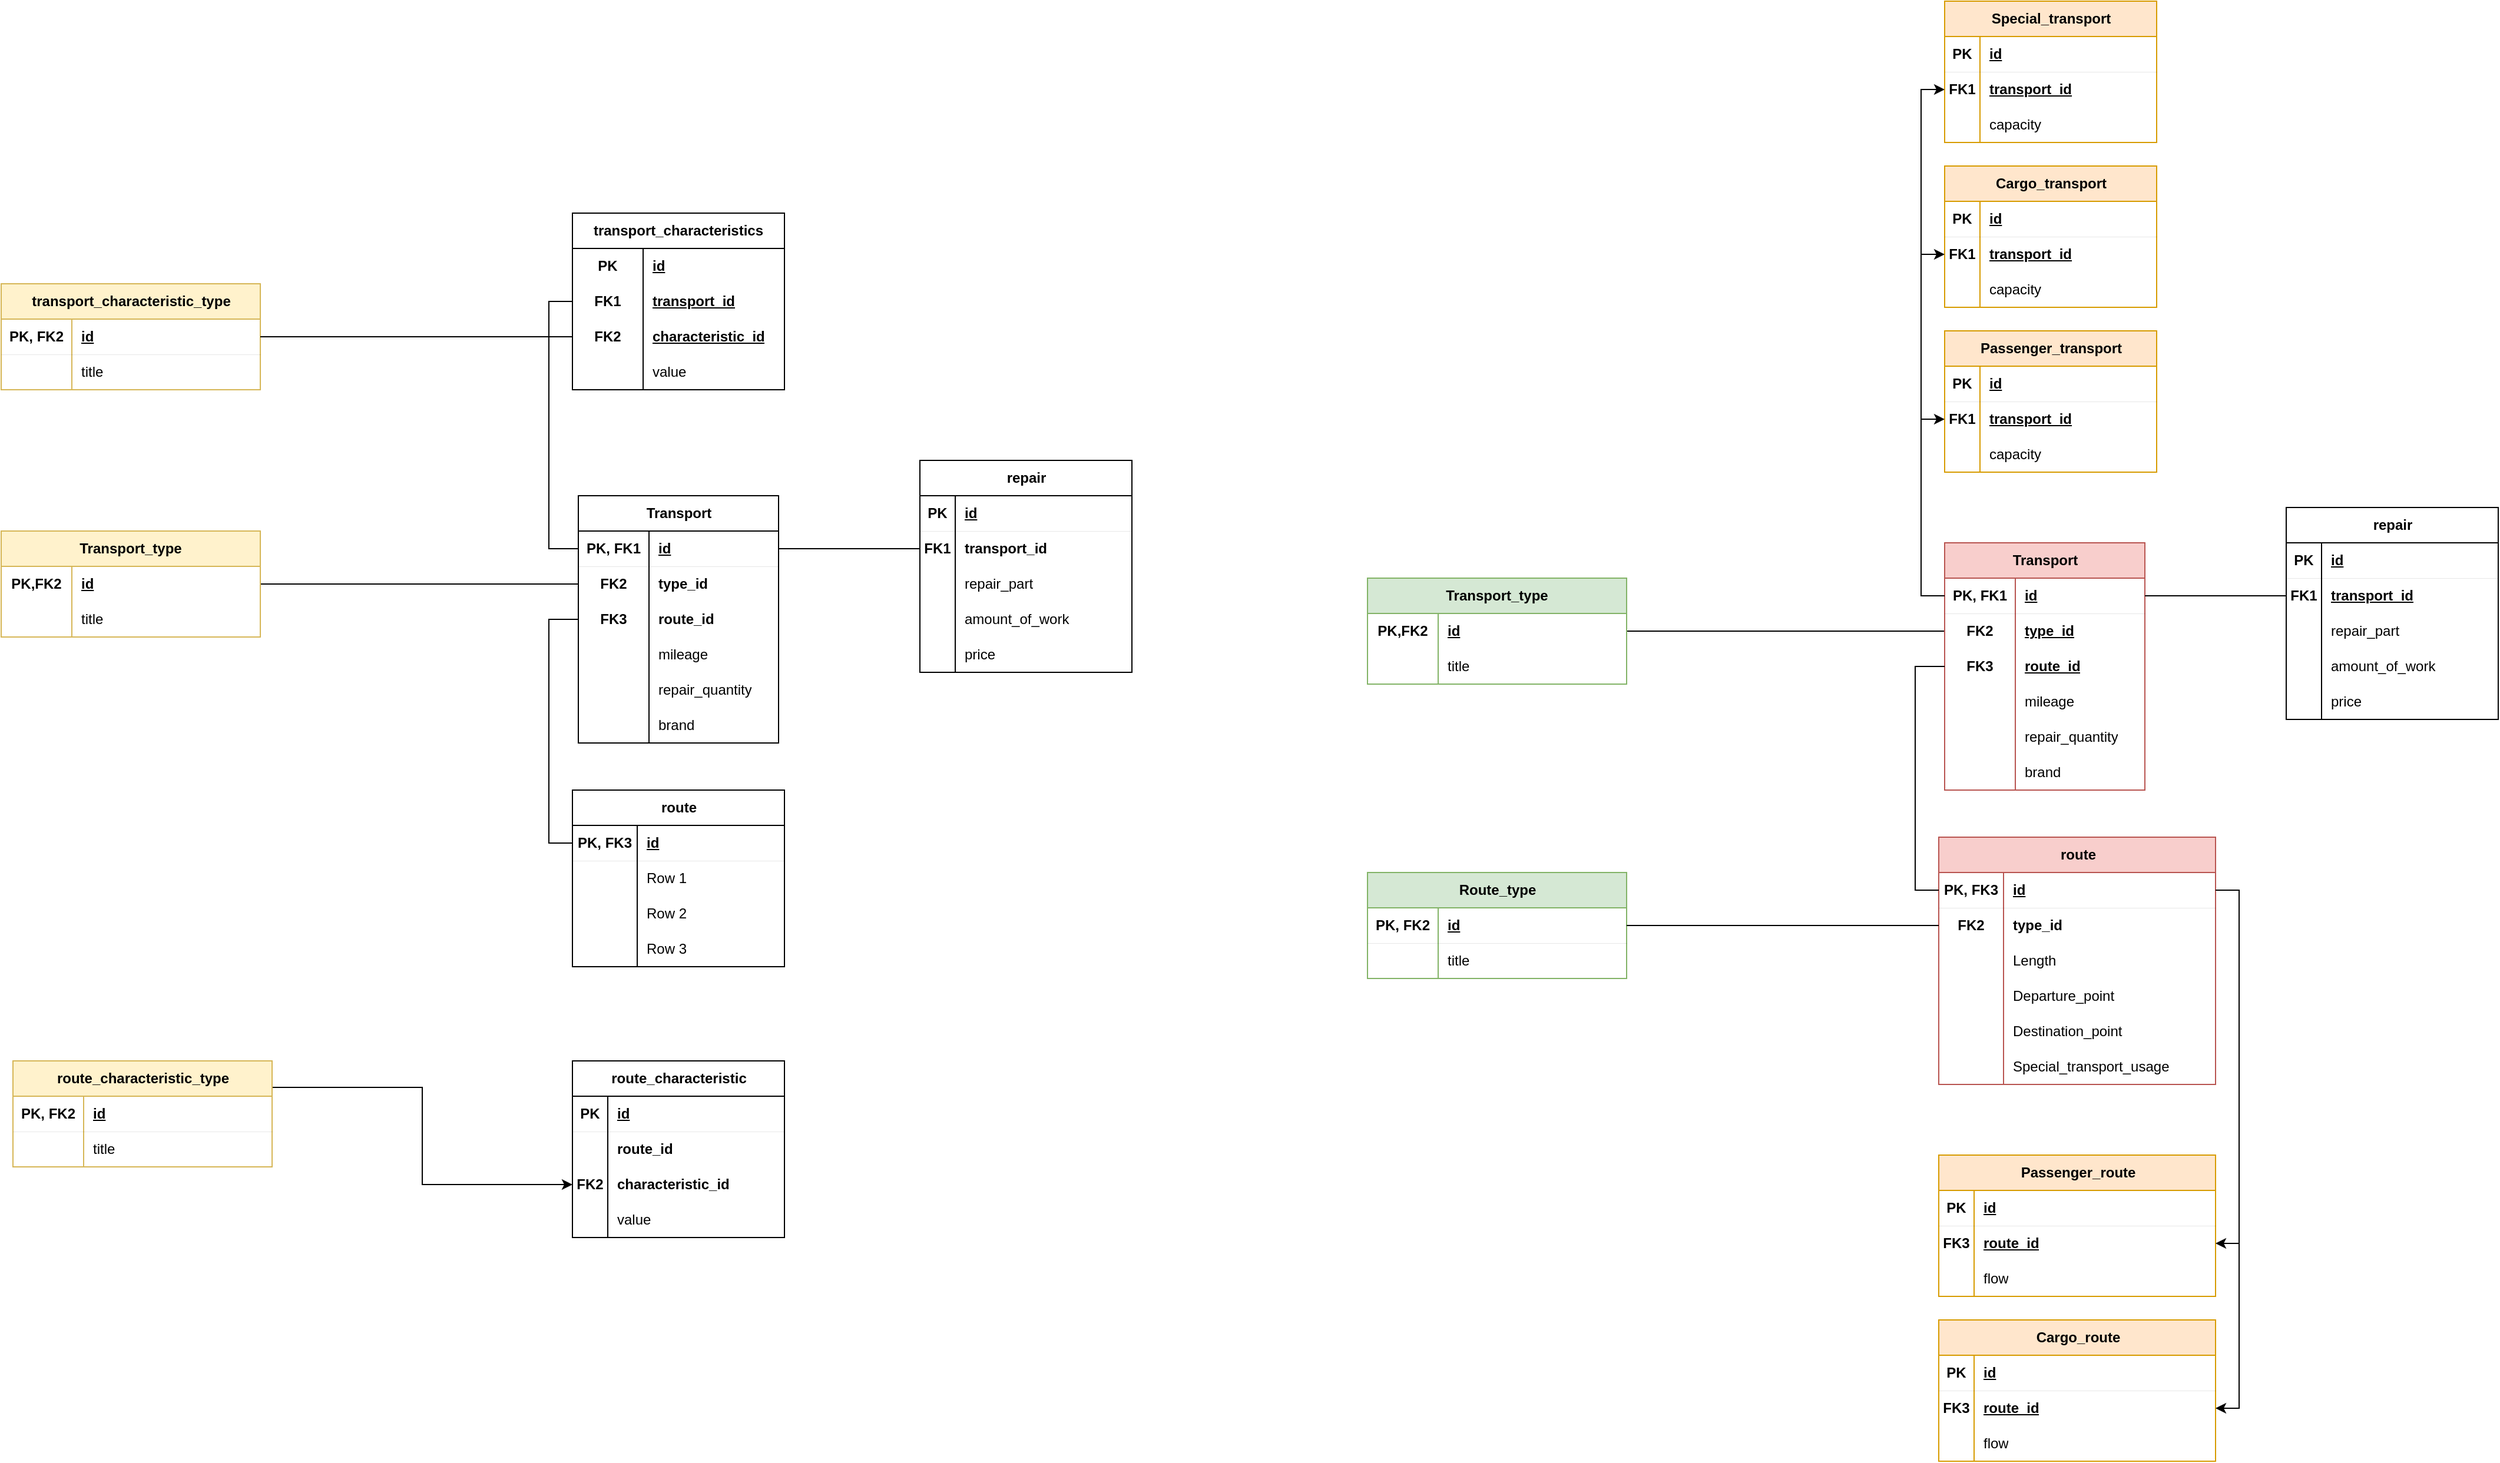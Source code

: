 <mxfile version="26.0.16">
  <diagram id="R2lEEEUBdFMjLlhIrx00" name="Page-1">
    <mxGraphModel dx="1849" dy="1762" grid="1" gridSize="10" guides="1" tooltips="1" connect="1" arrows="1" fold="1" page="1" pageScale="1" pageWidth="850" pageHeight="1100" math="0" shadow="0" extFonts="Permanent Marker^https://fonts.googleapis.com/css?family=Permanent+Marker">
      <root>
        <mxCell id="0" />
        <mxCell id="1" parent="0" />
        <mxCell id="3FKFIYPqX7GzkFalDwXy-70" style="rounded=0;orthogonalLoop=1;jettySize=auto;html=1;entryX=1;entryY=0.5;entryDx=0;entryDy=0;edgeStyle=orthogonalEdgeStyle;endArrow=none;startFill=0;" edge="1" parent="1" source="3FKFIYPqX7GzkFalDwXy-22" target="3FKFIYPqX7GzkFalDwXy-58">
          <mxGeometry relative="1" as="geometry" />
        </mxCell>
        <mxCell id="3FKFIYPqX7GzkFalDwXy-18" value="Transport" style="shape=table;startSize=30;container=1;collapsible=1;childLayout=tableLayout;fixedRows=1;rowLines=0;fontStyle=1;align=center;resizeLast=1;html=1;" vertex="1" parent="1">
          <mxGeometry x="-230" y="260" width="170" height="210" as="geometry" />
        </mxCell>
        <mxCell id="3FKFIYPqX7GzkFalDwXy-19" value="" style="shape=tableRow;horizontal=0;startSize=0;swimlaneHead=0;swimlaneBody=0;fillColor=none;collapsible=0;dropTarget=0;points=[[0,0.5],[1,0.5]];portConstraint=eastwest;top=0;left=0;right=0;bottom=1;strokeWidth=0;" vertex="1" parent="3FKFIYPqX7GzkFalDwXy-18">
          <mxGeometry y="30" width="170" height="30" as="geometry" />
        </mxCell>
        <mxCell id="3FKFIYPqX7GzkFalDwXy-20" value="PK, FK1" style="shape=partialRectangle;connectable=0;fillColor=none;top=0;left=0;bottom=0;right=0;fontStyle=1;overflow=hidden;whiteSpace=wrap;html=1;strokeWidth=0;" vertex="1" parent="3FKFIYPqX7GzkFalDwXy-19">
          <mxGeometry width="60" height="30" as="geometry">
            <mxRectangle width="60" height="30" as="alternateBounds" />
          </mxGeometry>
        </mxCell>
        <mxCell id="3FKFIYPqX7GzkFalDwXy-21" value="id" style="shape=partialRectangle;connectable=0;fillColor=none;top=0;left=0;bottom=0;right=0;align=left;spacingLeft=6;fontStyle=5;overflow=hidden;whiteSpace=wrap;html=1;strokeWidth=0;" vertex="1" parent="3FKFIYPqX7GzkFalDwXy-19">
          <mxGeometry x="60" width="110" height="30" as="geometry">
            <mxRectangle width="110" height="30" as="alternateBounds" />
          </mxGeometry>
        </mxCell>
        <mxCell id="3FKFIYPqX7GzkFalDwXy-22" value="" style="shape=tableRow;horizontal=0;startSize=0;swimlaneHead=0;swimlaneBody=0;fillColor=none;collapsible=0;dropTarget=0;points=[[0,0.5],[1,0.5]];portConstraint=eastwest;top=0;left=0;right=0;bottom=0;strokeWidth=0;" vertex="1" parent="3FKFIYPqX7GzkFalDwXy-18">
          <mxGeometry y="60" width="170" height="30" as="geometry" />
        </mxCell>
        <mxCell id="3FKFIYPqX7GzkFalDwXy-23" value="&lt;b&gt;FK2&lt;/b&gt;" style="shape=partialRectangle;connectable=0;fillColor=none;top=0;left=0;bottom=0;right=0;editable=1;overflow=hidden;whiteSpace=wrap;html=1;strokeWidth=0;" vertex="1" parent="3FKFIYPqX7GzkFalDwXy-22">
          <mxGeometry width="60" height="30" as="geometry">
            <mxRectangle width="60" height="30" as="alternateBounds" />
          </mxGeometry>
        </mxCell>
        <mxCell id="3FKFIYPqX7GzkFalDwXy-24" value="&lt;b&gt;type_id&lt;/b&gt;" style="shape=partialRectangle;connectable=0;fillColor=none;top=0;left=0;bottom=0;right=0;align=left;spacingLeft=6;overflow=hidden;whiteSpace=wrap;html=1;strokeWidth=0;" vertex="1" parent="3FKFIYPqX7GzkFalDwXy-22">
          <mxGeometry x="60" width="110" height="30" as="geometry">
            <mxRectangle width="110" height="30" as="alternateBounds" />
          </mxGeometry>
        </mxCell>
        <mxCell id="3FKFIYPqX7GzkFalDwXy-79" value="" style="shape=tableRow;horizontal=0;startSize=0;swimlaneHead=0;swimlaneBody=0;fillColor=none;collapsible=0;dropTarget=0;points=[[0,0.5],[1,0.5]];portConstraint=eastwest;top=0;left=0;right=0;bottom=0;strokeWidth=0;" vertex="1" parent="3FKFIYPqX7GzkFalDwXy-18">
          <mxGeometry y="90" width="170" height="30" as="geometry" />
        </mxCell>
        <mxCell id="3FKFIYPqX7GzkFalDwXy-80" value="&lt;b&gt;FK3&lt;/b&gt;" style="shape=partialRectangle;connectable=0;fillColor=none;top=0;left=0;bottom=0;right=0;editable=1;overflow=hidden;whiteSpace=wrap;html=1;strokeWidth=0;" vertex="1" parent="3FKFIYPqX7GzkFalDwXy-79">
          <mxGeometry width="60" height="30" as="geometry">
            <mxRectangle width="60" height="30" as="alternateBounds" />
          </mxGeometry>
        </mxCell>
        <mxCell id="3FKFIYPqX7GzkFalDwXy-81" value="&lt;b&gt;route_id&lt;/b&gt;" style="shape=partialRectangle;connectable=0;fillColor=none;top=0;left=0;bottom=0;right=0;align=left;spacingLeft=6;overflow=hidden;whiteSpace=wrap;html=1;strokeWidth=0;" vertex="1" parent="3FKFIYPqX7GzkFalDwXy-79">
          <mxGeometry x="60" width="110" height="30" as="geometry">
            <mxRectangle width="110" height="30" as="alternateBounds" />
          </mxGeometry>
        </mxCell>
        <mxCell id="3FKFIYPqX7GzkFalDwXy-82" value="" style="shape=tableRow;horizontal=0;startSize=0;swimlaneHead=0;swimlaneBody=0;fillColor=none;collapsible=0;dropTarget=0;points=[[0,0.5],[1,0.5]];portConstraint=eastwest;top=0;left=0;right=0;bottom=0;strokeWidth=0;" vertex="1" parent="3FKFIYPqX7GzkFalDwXy-18">
          <mxGeometry y="120" width="170" height="30" as="geometry" />
        </mxCell>
        <mxCell id="3FKFIYPqX7GzkFalDwXy-83" value="" style="shape=partialRectangle;connectable=0;fillColor=none;top=0;left=0;bottom=0;right=0;editable=1;overflow=hidden;whiteSpace=wrap;html=1;strokeWidth=0;" vertex="1" parent="3FKFIYPqX7GzkFalDwXy-82">
          <mxGeometry width="60" height="30" as="geometry">
            <mxRectangle width="60" height="30" as="alternateBounds" />
          </mxGeometry>
        </mxCell>
        <mxCell id="3FKFIYPqX7GzkFalDwXy-84" value="mileage" style="shape=partialRectangle;connectable=0;fillColor=none;top=0;left=0;bottom=0;right=0;align=left;spacingLeft=6;overflow=hidden;whiteSpace=wrap;html=1;strokeWidth=0;" vertex="1" parent="3FKFIYPqX7GzkFalDwXy-82">
          <mxGeometry x="60" width="110" height="30" as="geometry">
            <mxRectangle width="110" height="30" as="alternateBounds" />
          </mxGeometry>
        </mxCell>
        <mxCell id="3FKFIYPqX7GzkFalDwXy-86" value="" style="shape=tableRow;horizontal=0;startSize=0;swimlaneHead=0;swimlaneBody=0;fillColor=none;collapsible=0;dropTarget=0;points=[[0,0.5],[1,0.5]];portConstraint=eastwest;top=0;left=0;right=0;bottom=0;strokeWidth=0;" vertex="1" parent="3FKFIYPqX7GzkFalDwXy-18">
          <mxGeometry y="150" width="170" height="30" as="geometry" />
        </mxCell>
        <mxCell id="3FKFIYPqX7GzkFalDwXy-87" value="" style="shape=partialRectangle;connectable=0;fillColor=none;top=0;left=0;bottom=0;right=0;editable=1;overflow=hidden;whiteSpace=wrap;html=1;strokeWidth=0;" vertex="1" parent="3FKFIYPqX7GzkFalDwXy-86">
          <mxGeometry width="60" height="30" as="geometry">
            <mxRectangle width="60" height="30" as="alternateBounds" />
          </mxGeometry>
        </mxCell>
        <mxCell id="3FKFIYPqX7GzkFalDwXy-88" value="&lt;span style=&quot;color: rgba(0, 0, 0, 0); font-family: monospace; font-size: 0px; text-wrap-mode: nowrap;&quot;&gt;%3CmxGraphModel%3E%3Croot%3E%3CmxCell%20id%3D%220%22%2F%3E%3CmxCell%20id%3D%221%22%20parent%3D%220%22%2F%3E%3CmxCell%20id%3D%222%22%20value%3D%22mileage%22%20style%3D%22shape%3DpartialRectangle%3Bconnectable%3D0%3BfillColor%3Dnone%3Btop%3D0%3Bleft%3D0%3Bbottom%3D0%3Bright%3D0%3Balign%3Dleft%3BspacingLeft%3D6%3Boverflow%3Dhidden%3BwhiteSpace%3Dwrap%3Bhtml%3D1%3BstrokeWidth%3D0%3B%22%20vertex%3D%221%22%20parent%3D%221%22%3E%3CmxGeometry%20x%3D%22-170%22%20y%3D%22410%22%20width%3D%22110%22%20height%3D%2230%22%20as%3D%22geometry%22%3E%3CmxRectangle%20width%3D%22110%22%20height%3D%2230%22%20as%3D%22alternateBounds%22%2F%3E%3C%2FmxGeometry%3E%3C%2FmxCell%3E%3C%2Froot%3E%3C%2FmxGraphModel%3E&lt;/span&gt;" style="shape=partialRectangle;connectable=0;fillColor=none;top=0;left=0;bottom=0;right=0;align=left;spacingLeft=6;overflow=hidden;whiteSpace=wrap;html=1;strokeWidth=0;" vertex="1" parent="3FKFIYPqX7GzkFalDwXy-86">
          <mxGeometry x="60" width="110" height="30" as="geometry">
            <mxRectangle width="110" height="30" as="alternateBounds" />
          </mxGeometry>
        </mxCell>
        <mxCell id="3FKFIYPqX7GzkFalDwXy-173" value="" style="shape=tableRow;horizontal=0;startSize=0;swimlaneHead=0;swimlaneBody=0;fillColor=none;collapsible=0;dropTarget=0;points=[[0,0.5],[1,0.5]];portConstraint=eastwest;top=0;left=0;right=0;bottom=0;strokeWidth=0;" vertex="1" parent="3FKFIYPqX7GzkFalDwXy-18">
          <mxGeometry y="180" width="170" height="30" as="geometry" />
        </mxCell>
        <mxCell id="3FKFIYPqX7GzkFalDwXy-174" value="" style="shape=partialRectangle;connectable=0;fillColor=none;top=0;left=0;bottom=0;right=0;editable=1;overflow=hidden;whiteSpace=wrap;html=1;strokeWidth=0;" vertex="1" parent="3FKFIYPqX7GzkFalDwXy-173">
          <mxGeometry width="60" height="30" as="geometry">
            <mxRectangle width="60" height="30" as="alternateBounds" />
          </mxGeometry>
        </mxCell>
        <mxCell id="3FKFIYPqX7GzkFalDwXy-175" value="brand" style="shape=partialRectangle;connectable=0;fillColor=none;top=0;left=0;bottom=0;right=0;align=left;spacingLeft=6;overflow=hidden;whiteSpace=wrap;html=1;strokeWidth=0;" vertex="1" parent="3FKFIYPqX7GzkFalDwXy-173">
          <mxGeometry x="60" width="110" height="30" as="geometry">
            <mxRectangle width="110" height="30" as="alternateBounds" />
          </mxGeometry>
        </mxCell>
        <mxCell id="3FKFIYPqX7GzkFalDwXy-57" value="Transport_type" style="shape=table;startSize=30;container=1;collapsible=1;childLayout=tableLayout;fixedRows=1;rowLines=0;fontStyle=1;align=center;resizeLast=1;html=1;whiteSpace=wrap;fillColor=#fff2cc;strokeColor=#d6b656;" vertex="1" parent="1">
          <mxGeometry x="-720" y="290" width="220" height="90" as="geometry" />
        </mxCell>
        <mxCell id="3FKFIYPqX7GzkFalDwXy-58" value="" style="shape=tableRow;horizontal=0;startSize=0;swimlaneHead=0;swimlaneBody=0;fillColor=none;collapsible=0;dropTarget=0;points=[[0,0.5],[1,0.5]];portConstraint=eastwest;top=0;left=0;right=0;bottom=0;html=1;" vertex="1" parent="3FKFIYPqX7GzkFalDwXy-57">
          <mxGeometry y="30" width="220" height="30" as="geometry" />
        </mxCell>
        <mxCell id="3FKFIYPqX7GzkFalDwXy-59" value="PK,FK2" style="shape=partialRectangle;connectable=0;fillColor=none;top=0;left=0;bottom=0;right=0;fontStyle=1;overflow=hidden;html=1;whiteSpace=wrap;" vertex="1" parent="3FKFIYPqX7GzkFalDwXy-58">
          <mxGeometry width="60" height="30" as="geometry">
            <mxRectangle width="60" height="30" as="alternateBounds" />
          </mxGeometry>
        </mxCell>
        <mxCell id="3FKFIYPqX7GzkFalDwXy-60" value="id" style="shape=partialRectangle;connectable=0;fillColor=none;top=0;left=0;bottom=0;right=0;align=left;spacingLeft=6;fontStyle=5;overflow=hidden;html=1;whiteSpace=wrap;" vertex="1" parent="3FKFIYPqX7GzkFalDwXy-58">
          <mxGeometry x="60" width="160" height="30" as="geometry">
            <mxRectangle width="160" height="30" as="alternateBounds" />
          </mxGeometry>
        </mxCell>
        <mxCell id="3FKFIYPqX7GzkFalDwXy-64" value="" style="shape=tableRow;horizontal=0;startSize=0;swimlaneHead=0;swimlaneBody=0;fillColor=none;collapsible=0;dropTarget=0;points=[[0,0.5],[1,0.5]];portConstraint=eastwest;top=0;left=0;right=0;bottom=0;html=1;" vertex="1" parent="3FKFIYPqX7GzkFalDwXy-57">
          <mxGeometry y="60" width="220" height="30" as="geometry" />
        </mxCell>
        <mxCell id="3FKFIYPqX7GzkFalDwXy-65" value="" style="shape=partialRectangle;connectable=0;fillColor=none;top=0;left=0;bottom=0;right=0;editable=1;overflow=hidden;html=1;whiteSpace=wrap;" vertex="1" parent="3FKFIYPqX7GzkFalDwXy-64">
          <mxGeometry width="60" height="30" as="geometry">
            <mxRectangle width="60" height="30" as="alternateBounds" />
          </mxGeometry>
        </mxCell>
        <mxCell id="3FKFIYPqX7GzkFalDwXy-66" value="title" style="shape=partialRectangle;connectable=0;fillColor=none;top=0;left=0;bottom=0;right=0;align=left;spacingLeft=6;overflow=hidden;html=1;whiteSpace=wrap;" vertex="1" parent="3FKFIYPqX7GzkFalDwXy-64">
          <mxGeometry x="60" width="160" height="30" as="geometry">
            <mxRectangle width="160" height="30" as="alternateBounds" />
          </mxGeometry>
        </mxCell>
        <mxCell id="3FKFIYPqX7GzkFalDwXy-73" value="" style="shape=tableRow;horizontal=0;startSize=0;swimlaneHead=0;swimlaneBody=0;fillColor=none;collapsible=0;dropTarget=0;points=[[0,0.5],[1,0.5]];portConstraint=eastwest;top=0;left=0;right=0;bottom=0;strokeWidth=0;" vertex="1" parent="1">
          <mxGeometry x="60" y="350" width="180" height="30" as="geometry" />
        </mxCell>
        <mxCell id="3FKFIYPqX7GzkFalDwXy-74" value="" style="shape=partialRectangle;connectable=0;fillColor=none;top=0;left=0;bottom=0;right=0;editable=1;overflow=hidden;whiteSpace=wrap;html=1;strokeWidth=0;" vertex="1" parent="3FKFIYPqX7GzkFalDwXy-73">
          <mxGeometry width="30" height="30" as="geometry">
            <mxRectangle width="30" height="30" as="alternateBounds" />
          </mxGeometry>
        </mxCell>
        <mxCell id="3FKFIYPqX7GzkFalDwXy-113" value="transport_characteristic_type" style="shape=table;startSize=30;container=1;collapsible=1;childLayout=tableLayout;fixedRows=1;rowLines=0;fontStyle=1;align=center;resizeLast=1;html=1;fillColor=#fff2cc;strokeColor=#d6b656;" vertex="1" parent="1">
          <mxGeometry x="-720" y="80" width="220" height="90" as="geometry" />
        </mxCell>
        <mxCell id="3FKFIYPqX7GzkFalDwXy-114" value="" style="shape=tableRow;horizontal=0;startSize=0;swimlaneHead=0;swimlaneBody=0;fillColor=none;collapsible=0;dropTarget=0;points=[[0,0.5],[1,0.5]];portConstraint=eastwest;top=0;left=0;right=0;bottom=1;strokeWidth=0;" vertex="1" parent="3FKFIYPqX7GzkFalDwXy-113">
          <mxGeometry y="30" width="220" height="30" as="geometry" />
        </mxCell>
        <mxCell id="3FKFIYPqX7GzkFalDwXy-115" value="PK, FK2" style="shape=partialRectangle;connectable=0;fillColor=none;top=0;left=0;bottom=0;right=0;fontStyle=1;overflow=hidden;whiteSpace=wrap;html=1;" vertex="1" parent="3FKFIYPqX7GzkFalDwXy-114">
          <mxGeometry width="60" height="30" as="geometry">
            <mxRectangle width="60" height="30" as="alternateBounds" />
          </mxGeometry>
        </mxCell>
        <mxCell id="3FKFIYPqX7GzkFalDwXy-116" value="id" style="shape=partialRectangle;connectable=0;fillColor=none;top=0;left=0;bottom=0;right=0;align=left;spacingLeft=6;fontStyle=5;overflow=hidden;whiteSpace=wrap;html=1;strokeWidth=0;" vertex="1" parent="3FKFIYPqX7GzkFalDwXy-114">
          <mxGeometry x="60" width="160" height="30" as="geometry">
            <mxRectangle width="160" height="30" as="alternateBounds" />
          </mxGeometry>
        </mxCell>
        <mxCell id="3FKFIYPqX7GzkFalDwXy-117" value="" style="shape=tableRow;horizontal=0;startSize=0;swimlaneHead=0;swimlaneBody=0;fillColor=none;collapsible=0;dropTarget=0;points=[[0,0.5],[1,0.5]];portConstraint=eastwest;top=0;left=0;right=0;bottom=0;" vertex="1" parent="3FKFIYPqX7GzkFalDwXy-113">
          <mxGeometry y="60" width="220" height="30" as="geometry" />
        </mxCell>
        <mxCell id="3FKFIYPqX7GzkFalDwXy-118" value="" style="shape=partialRectangle;connectable=0;fillColor=none;top=0;left=0;bottom=0;right=0;editable=1;overflow=hidden;whiteSpace=wrap;html=1;" vertex="1" parent="3FKFIYPqX7GzkFalDwXy-117">
          <mxGeometry width="60" height="30" as="geometry">
            <mxRectangle width="60" height="30" as="alternateBounds" />
          </mxGeometry>
        </mxCell>
        <mxCell id="3FKFIYPqX7GzkFalDwXy-119" value="title" style="shape=partialRectangle;connectable=0;fillColor=none;top=0;left=0;bottom=0;right=0;align=left;spacingLeft=6;overflow=hidden;whiteSpace=wrap;html=1;" vertex="1" parent="3FKFIYPqX7GzkFalDwXy-117">
          <mxGeometry x="60" width="160" height="30" as="geometry">
            <mxRectangle width="160" height="30" as="alternateBounds" />
          </mxGeometry>
        </mxCell>
        <mxCell id="3FKFIYPqX7GzkFalDwXy-126" value="transport_characteristics" style="shape=table;startSize=30;container=1;collapsible=1;childLayout=tableLayout;fixedRows=1;rowLines=0;fontStyle=1;align=center;resizeLast=1;html=1;whiteSpace=wrap;" vertex="1" parent="1">
          <mxGeometry x="-235" y="20" width="180" height="150" as="geometry" />
        </mxCell>
        <mxCell id="3FKFIYPqX7GzkFalDwXy-127" value="" style="shape=tableRow;horizontal=0;startSize=0;swimlaneHead=0;swimlaneBody=0;fillColor=none;collapsible=0;dropTarget=0;points=[[0,0.5],[1,0.5]];portConstraint=eastwest;top=0;left=0;right=0;bottom=0;html=1;" vertex="1" parent="3FKFIYPqX7GzkFalDwXy-126">
          <mxGeometry y="30" width="180" height="30" as="geometry" />
        </mxCell>
        <mxCell id="3FKFIYPqX7GzkFalDwXy-128" value="PK" style="shape=partialRectangle;connectable=0;fillColor=none;top=0;left=0;bottom=0;right=0;fontStyle=1;overflow=hidden;html=1;whiteSpace=wrap;" vertex="1" parent="3FKFIYPqX7GzkFalDwXy-127">
          <mxGeometry width="60" height="30" as="geometry">
            <mxRectangle width="60" height="30" as="alternateBounds" />
          </mxGeometry>
        </mxCell>
        <mxCell id="3FKFIYPqX7GzkFalDwXy-129" value="id" style="shape=partialRectangle;connectable=0;fillColor=none;top=0;left=0;bottom=0;right=0;align=left;spacingLeft=6;fontStyle=5;overflow=hidden;html=1;whiteSpace=wrap;" vertex="1" parent="3FKFIYPqX7GzkFalDwXy-127">
          <mxGeometry x="60" width="120" height="30" as="geometry">
            <mxRectangle width="120" height="30" as="alternateBounds" />
          </mxGeometry>
        </mxCell>
        <mxCell id="3FKFIYPqX7GzkFalDwXy-142" value="" style="shape=tableRow;horizontal=0;startSize=0;swimlaneHead=0;swimlaneBody=0;fillColor=none;collapsible=0;dropTarget=0;points=[[0,0.5],[1,0.5]];portConstraint=eastwest;top=0;left=0;right=0;bottom=0;html=1;" vertex="1" parent="3FKFIYPqX7GzkFalDwXy-126">
          <mxGeometry y="60" width="180" height="30" as="geometry" />
        </mxCell>
        <mxCell id="3FKFIYPqX7GzkFalDwXy-143" value="FK1" style="shape=partialRectangle;connectable=0;fillColor=none;top=0;left=0;bottom=0;right=0;fontStyle=1;overflow=hidden;html=1;whiteSpace=wrap;" vertex="1" parent="3FKFIYPqX7GzkFalDwXy-142">
          <mxGeometry width="60" height="30" as="geometry">
            <mxRectangle width="60" height="30" as="alternateBounds" />
          </mxGeometry>
        </mxCell>
        <mxCell id="3FKFIYPqX7GzkFalDwXy-144" value="transport_id" style="shape=partialRectangle;connectable=0;fillColor=none;top=0;left=0;bottom=0;right=0;align=left;spacingLeft=6;fontStyle=5;overflow=hidden;html=1;whiteSpace=wrap;" vertex="1" parent="3FKFIYPqX7GzkFalDwXy-142">
          <mxGeometry x="60" width="120" height="30" as="geometry">
            <mxRectangle width="120" height="30" as="alternateBounds" />
          </mxGeometry>
        </mxCell>
        <mxCell id="3FKFIYPqX7GzkFalDwXy-145" value="" style="shape=tableRow;horizontal=0;startSize=0;swimlaneHead=0;swimlaneBody=0;fillColor=none;collapsible=0;dropTarget=0;points=[[0,0.5],[1,0.5]];portConstraint=eastwest;top=0;left=0;right=0;bottom=0;html=1;" vertex="1" parent="3FKFIYPqX7GzkFalDwXy-126">
          <mxGeometry y="90" width="180" height="30" as="geometry" />
        </mxCell>
        <mxCell id="3FKFIYPqX7GzkFalDwXy-146" value="FK2" style="shape=partialRectangle;connectable=0;fillColor=none;top=0;left=0;bottom=0;right=0;fontStyle=1;overflow=hidden;html=1;whiteSpace=wrap;" vertex="1" parent="3FKFIYPqX7GzkFalDwXy-145">
          <mxGeometry width="60" height="30" as="geometry">
            <mxRectangle width="60" height="30" as="alternateBounds" />
          </mxGeometry>
        </mxCell>
        <mxCell id="3FKFIYPqX7GzkFalDwXy-147" value="characteristic_id" style="shape=partialRectangle;connectable=0;fillColor=none;top=0;left=0;bottom=0;right=0;align=left;spacingLeft=6;fontStyle=5;overflow=hidden;html=1;whiteSpace=wrap;" vertex="1" parent="3FKFIYPqX7GzkFalDwXy-145">
          <mxGeometry x="60" width="120" height="30" as="geometry">
            <mxRectangle width="120" height="30" as="alternateBounds" />
          </mxGeometry>
        </mxCell>
        <mxCell id="3FKFIYPqX7GzkFalDwXy-148" value="" style="shape=tableRow;horizontal=0;startSize=0;swimlaneHead=0;swimlaneBody=0;fillColor=none;collapsible=0;dropTarget=0;points=[[0,0.5],[1,0.5]];portConstraint=eastwest;top=0;left=0;right=0;bottom=0;html=1;fontStyle=0" vertex="1" parent="3FKFIYPqX7GzkFalDwXy-126">
          <mxGeometry y="120" width="180" height="30" as="geometry" />
        </mxCell>
        <mxCell id="3FKFIYPqX7GzkFalDwXy-149" value="" style="shape=partialRectangle;connectable=0;fillColor=none;top=0;left=0;bottom=0;right=0;fontStyle=1;overflow=hidden;html=1;whiteSpace=wrap;" vertex="1" parent="3FKFIYPqX7GzkFalDwXy-148">
          <mxGeometry width="60" height="30" as="geometry">
            <mxRectangle width="60" height="30" as="alternateBounds" />
          </mxGeometry>
        </mxCell>
        <mxCell id="3FKFIYPqX7GzkFalDwXy-150" value="&lt;span style=&quot;font-weight: 400;&quot;&gt;value&lt;/span&gt;" style="shape=partialRectangle;connectable=0;fillColor=none;top=0;left=0;bottom=0;right=0;align=left;spacingLeft=6;fontStyle=1;overflow=hidden;html=1;whiteSpace=wrap;" vertex="1" parent="3FKFIYPqX7GzkFalDwXy-148">
          <mxGeometry x="60" width="120" height="30" as="geometry">
            <mxRectangle width="120" height="30" as="alternateBounds" />
          </mxGeometry>
        </mxCell>
        <mxCell id="3FKFIYPqX7GzkFalDwXy-151" style="edgeStyle=orthogonalEdgeStyle;rounded=0;orthogonalLoop=1;jettySize=auto;html=1;entryX=0;entryY=0.5;entryDx=0;entryDy=0;endArrow=none;startFill=0;" edge="1" parent="1" source="3FKFIYPqX7GzkFalDwXy-19" target="3FKFIYPqX7GzkFalDwXy-142">
          <mxGeometry relative="1" as="geometry" />
        </mxCell>
        <mxCell id="3FKFIYPqX7GzkFalDwXy-152" style="edgeStyle=orthogonalEdgeStyle;rounded=0;orthogonalLoop=1;jettySize=auto;html=1;entryX=0;entryY=0.5;entryDx=0;entryDy=0;endArrow=none;startFill=0;" edge="1" parent="1" source="3FKFIYPqX7GzkFalDwXy-114" target="3FKFIYPqX7GzkFalDwXy-145">
          <mxGeometry relative="1" as="geometry" />
        </mxCell>
        <mxCell id="3FKFIYPqX7GzkFalDwXy-153" value="repair_quantity" style="shape=partialRectangle;connectable=0;fillColor=none;top=0;left=0;bottom=0;right=0;align=left;spacingLeft=6;overflow=hidden;whiteSpace=wrap;html=1;strokeWidth=0;" vertex="1" parent="1">
          <mxGeometry x="-170" y="410" width="110" height="30" as="geometry">
            <mxRectangle width="110" height="30" as="alternateBounds" />
          </mxGeometry>
        </mxCell>
        <mxCell id="3FKFIYPqX7GzkFalDwXy-156" value="repair" style="shape=table;startSize=30;container=1;collapsible=1;childLayout=tableLayout;fixedRows=1;rowLines=0;fontStyle=1;align=center;resizeLast=1;html=1;strokeWidth=1;" vertex="1" parent="1">
          <mxGeometry x="60" y="230" width="180" height="180" as="geometry" />
        </mxCell>
        <mxCell id="3FKFIYPqX7GzkFalDwXy-157" value="" style="shape=tableRow;horizontal=0;startSize=0;swimlaneHead=0;swimlaneBody=0;fillColor=none;collapsible=0;dropTarget=0;points=[[0,0.5],[1,0.5]];portConstraint=eastwest;top=0;left=0;right=0;bottom=1;strokeWidth=0;" vertex="1" parent="3FKFIYPqX7GzkFalDwXy-156">
          <mxGeometry y="30" width="180" height="30" as="geometry" />
        </mxCell>
        <mxCell id="3FKFIYPqX7GzkFalDwXy-158" value="PK" style="shape=partialRectangle;connectable=0;fillColor=none;top=0;left=0;bottom=0;right=0;fontStyle=1;overflow=hidden;whiteSpace=wrap;html=1;" vertex="1" parent="3FKFIYPqX7GzkFalDwXy-157">
          <mxGeometry width="30" height="30" as="geometry">
            <mxRectangle width="30" height="30" as="alternateBounds" />
          </mxGeometry>
        </mxCell>
        <mxCell id="3FKFIYPqX7GzkFalDwXy-159" value="id" style="shape=partialRectangle;connectable=0;fillColor=none;top=0;left=0;bottom=0;right=0;align=left;spacingLeft=6;fontStyle=5;overflow=hidden;whiteSpace=wrap;html=1;" vertex="1" parent="3FKFIYPqX7GzkFalDwXy-157">
          <mxGeometry x="30" width="150" height="30" as="geometry">
            <mxRectangle width="150" height="30" as="alternateBounds" />
          </mxGeometry>
        </mxCell>
        <mxCell id="3FKFIYPqX7GzkFalDwXy-160" value="" style="shape=tableRow;horizontal=0;startSize=0;swimlaneHead=0;swimlaneBody=0;fillColor=none;collapsible=0;dropTarget=0;points=[[0,0.5],[1,0.5]];portConstraint=eastwest;top=0;left=0;right=0;bottom=0;" vertex="1" parent="3FKFIYPqX7GzkFalDwXy-156">
          <mxGeometry y="60" width="180" height="30" as="geometry" />
        </mxCell>
        <mxCell id="3FKFIYPqX7GzkFalDwXy-161" value="&lt;b&gt;FK1&lt;/b&gt;" style="shape=partialRectangle;connectable=0;fillColor=none;top=0;left=0;bottom=0;right=0;editable=1;overflow=hidden;whiteSpace=wrap;html=1;" vertex="1" parent="3FKFIYPqX7GzkFalDwXy-160">
          <mxGeometry width="30" height="30" as="geometry">
            <mxRectangle width="30" height="30" as="alternateBounds" />
          </mxGeometry>
        </mxCell>
        <mxCell id="3FKFIYPqX7GzkFalDwXy-162" value="&lt;b&gt;transport_id&lt;/b&gt;" style="shape=partialRectangle;connectable=0;fillColor=none;top=0;left=0;bottom=0;right=0;align=left;spacingLeft=6;overflow=hidden;whiteSpace=wrap;html=1;" vertex="1" parent="3FKFIYPqX7GzkFalDwXy-160">
          <mxGeometry x="30" width="150" height="30" as="geometry">
            <mxRectangle width="150" height="30" as="alternateBounds" />
          </mxGeometry>
        </mxCell>
        <mxCell id="3FKFIYPqX7GzkFalDwXy-163" value="" style="shape=tableRow;horizontal=0;startSize=0;swimlaneHead=0;swimlaneBody=0;fillColor=none;collapsible=0;dropTarget=0;points=[[0,0.5],[1,0.5]];portConstraint=eastwest;top=0;left=0;right=0;bottom=0;" vertex="1" parent="3FKFIYPqX7GzkFalDwXy-156">
          <mxGeometry y="90" width="180" height="30" as="geometry" />
        </mxCell>
        <mxCell id="3FKFIYPqX7GzkFalDwXy-164" value="" style="shape=partialRectangle;connectable=0;fillColor=none;top=0;left=0;bottom=0;right=0;editable=1;overflow=hidden;whiteSpace=wrap;html=1;" vertex="1" parent="3FKFIYPqX7GzkFalDwXy-163">
          <mxGeometry width="30" height="30" as="geometry">
            <mxRectangle width="30" height="30" as="alternateBounds" />
          </mxGeometry>
        </mxCell>
        <mxCell id="3FKFIYPqX7GzkFalDwXy-165" value="repair_part" style="shape=partialRectangle;connectable=0;fillColor=none;top=0;left=0;bottom=0;right=0;align=left;spacingLeft=6;overflow=hidden;whiteSpace=wrap;html=1;" vertex="1" parent="3FKFIYPqX7GzkFalDwXy-163">
          <mxGeometry x="30" width="150" height="30" as="geometry">
            <mxRectangle width="150" height="30" as="alternateBounds" />
          </mxGeometry>
        </mxCell>
        <mxCell id="3FKFIYPqX7GzkFalDwXy-166" value="" style="shape=tableRow;horizontal=0;startSize=0;swimlaneHead=0;swimlaneBody=0;fillColor=none;collapsible=0;dropTarget=0;points=[[0,0.5],[1,0.5]];portConstraint=eastwest;top=0;left=0;right=0;bottom=0;" vertex="1" parent="3FKFIYPqX7GzkFalDwXy-156">
          <mxGeometry y="120" width="180" height="30" as="geometry" />
        </mxCell>
        <mxCell id="3FKFIYPqX7GzkFalDwXy-167" value="" style="shape=partialRectangle;connectable=0;fillColor=none;top=0;left=0;bottom=0;right=0;editable=1;overflow=hidden;whiteSpace=wrap;html=1;" vertex="1" parent="3FKFIYPqX7GzkFalDwXy-166">
          <mxGeometry width="30" height="30" as="geometry">
            <mxRectangle width="30" height="30" as="alternateBounds" />
          </mxGeometry>
        </mxCell>
        <mxCell id="3FKFIYPqX7GzkFalDwXy-168" value="amount_of_work" style="shape=partialRectangle;connectable=0;fillColor=none;top=0;left=0;bottom=0;right=0;align=left;spacingLeft=6;overflow=hidden;whiteSpace=wrap;html=1;" vertex="1" parent="3FKFIYPqX7GzkFalDwXy-166">
          <mxGeometry x="30" width="150" height="30" as="geometry">
            <mxRectangle width="150" height="30" as="alternateBounds" />
          </mxGeometry>
        </mxCell>
        <mxCell id="3FKFIYPqX7GzkFalDwXy-170" value="" style="shape=tableRow;horizontal=0;startSize=0;swimlaneHead=0;swimlaneBody=0;fillColor=none;collapsible=0;dropTarget=0;points=[[0,0.5],[1,0.5]];portConstraint=eastwest;top=0;left=0;right=0;bottom=0;" vertex="1" parent="3FKFIYPqX7GzkFalDwXy-156">
          <mxGeometry y="150" width="180" height="30" as="geometry" />
        </mxCell>
        <mxCell id="3FKFIYPqX7GzkFalDwXy-171" value="" style="shape=partialRectangle;connectable=0;fillColor=none;top=0;left=0;bottom=0;right=0;editable=1;overflow=hidden;whiteSpace=wrap;html=1;" vertex="1" parent="3FKFIYPqX7GzkFalDwXy-170">
          <mxGeometry width="30" height="30" as="geometry">
            <mxRectangle width="30" height="30" as="alternateBounds" />
          </mxGeometry>
        </mxCell>
        <mxCell id="3FKFIYPqX7GzkFalDwXy-172" value="price" style="shape=partialRectangle;connectable=0;fillColor=none;top=0;left=0;bottom=0;right=0;align=left;spacingLeft=6;overflow=hidden;whiteSpace=wrap;html=1;" vertex="1" parent="3FKFIYPqX7GzkFalDwXy-170">
          <mxGeometry x="30" width="150" height="30" as="geometry">
            <mxRectangle width="150" height="30" as="alternateBounds" />
          </mxGeometry>
        </mxCell>
        <mxCell id="3FKFIYPqX7GzkFalDwXy-169" style="edgeStyle=orthogonalEdgeStyle;rounded=0;orthogonalLoop=1;jettySize=auto;html=1;exitX=0;exitY=0.5;exitDx=0;exitDy=0;entryX=1;entryY=0.5;entryDx=0;entryDy=0;endArrow=none;startFill=0;" edge="1" parent="1" source="3FKFIYPqX7GzkFalDwXy-160" target="3FKFIYPqX7GzkFalDwXy-19">
          <mxGeometry relative="1" as="geometry" />
        </mxCell>
        <mxCell id="3FKFIYPqX7GzkFalDwXy-176" value="route" style="shape=table;startSize=30;container=1;collapsible=1;childLayout=tableLayout;fixedRows=1;rowLines=0;fontStyle=1;align=center;resizeLast=1;html=1;" vertex="1" parent="1">
          <mxGeometry x="-235" y="510" width="180" height="150" as="geometry" />
        </mxCell>
        <mxCell id="3FKFIYPqX7GzkFalDwXy-177" value="" style="shape=tableRow;horizontal=0;startSize=0;swimlaneHead=0;swimlaneBody=0;fillColor=none;collapsible=0;dropTarget=0;points=[[0,0.5],[1,0.5]];portConstraint=eastwest;top=0;left=0;right=0;bottom=1;strokeWidth=0;" vertex="1" parent="3FKFIYPqX7GzkFalDwXy-176">
          <mxGeometry y="30" width="180" height="30" as="geometry" />
        </mxCell>
        <mxCell id="3FKFIYPqX7GzkFalDwXy-178" value="PK, FK3" style="shape=partialRectangle;connectable=0;fillColor=none;top=0;left=0;bottom=0;right=0;fontStyle=1;overflow=hidden;whiteSpace=wrap;html=1;" vertex="1" parent="3FKFIYPqX7GzkFalDwXy-177">
          <mxGeometry width="55" height="30" as="geometry">
            <mxRectangle width="55" height="30" as="alternateBounds" />
          </mxGeometry>
        </mxCell>
        <mxCell id="3FKFIYPqX7GzkFalDwXy-179" value="id" style="shape=partialRectangle;connectable=0;fillColor=none;top=0;left=0;bottom=0;right=0;align=left;spacingLeft=6;fontStyle=5;overflow=hidden;whiteSpace=wrap;html=1;" vertex="1" parent="3FKFIYPqX7GzkFalDwXy-177">
          <mxGeometry x="55" width="125" height="30" as="geometry">
            <mxRectangle width="125" height="30" as="alternateBounds" />
          </mxGeometry>
        </mxCell>
        <mxCell id="3FKFIYPqX7GzkFalDwXy-180" value="" style="shape=tableRow;horizontal=0;startSize=0;swimlaneHead=0;swimlaneBody=0;fillColor=none;collapsible=0;dropTarget=0;points=[[0,0.5],[1,0.5]];portConstraint=eastwest;top=0;left=0;right=0;bottom=0;" vertex="1" parent="3FKFIYPqX7GzkFalDwXy-176">
          <mxGeometry y="60" width="180" height="30" as="geometry" />
        </mxCell>
        <mxCell id="3FKFIYPqX7GzkFalDwXy-181" value="" style="shape=partialRectangle;connectable=0;fillColor=none;top=0;left=0;bottom=0;right=0;editable=1;overflow=hidden;whiteSpace=wrap;html=1;" vertex="1" parent="3FKFIYPqX7GzkFalDwXy-180">
          <mxGeometry width="55" height="30" as="geometry">
            <mxRectangle width="55" height="30" as="alternateBounds" />
          </mxGeometry>
        </mxCell>
        <mxCell id="3FKFIYPqX7GzkFalDwXy-182" value="Row 1" style="shape=partialRectangle;connectable=0;fillColor=none;top=0;left=0;bottom=0;right=0;align=left;spacingLeft=6;overflow=hidden;whiteSpace=wrap;html=1;" vertex="1" parent="3FKFIYPqX7GzkFalDwXy-180">
          <mxGeometry x="55" width="125" height="30" as="geometry">
            <mxRectangle width="125" height="30" as="alternateBounds" />
          </mxGeometry>
        </mxCell>
        <mxCell id="3FKFIYPqX7GzkFalDwXy-183" value="" style="shape=tableRow;horizontal=0;startSize=0;swimlaneHead=0;swimlaneBody=0;fillColor=none;collapsible=0;dropTarget=0;points=[[0,0.5],[1,0.5]];portConstraint=eastwest;top=0;left=0;right=0;bottom=0;" vertex="1" parent="3FKFIYPqX7GzkFalDwXy-176">
          <mxGeometry y="90" width="180" height="30" as="geometry" />
        </mxCell>
        <mxCell id="3FKFIYPqX7GzkFalDwXy-184" value="" style="shape=partialRectangle;connectable=0;fillColor=none;top=0;left=0;bottom=0;right=0;editable=1;overflow=hidden;whiteSpace=wrap;html=1;" vertex="1" parent="3FKFIYPqX7GzkFalDwXy-183">
          <mxGeometry width="55" height="30" as="geometry">
            <mxRectangle width="55" height="30" as="alternateBounds" />
          </mxGeometry>
        </mxCell>
        <mxCell id="3FKFIYPqX7GzkFalDwXy-185" value="Row 2" style="shape=partialRectangle;connectable=0;fillColor=none;top=0;left=0;bottom=0;right=0;align=left;spacingLeft=6;overflow=hidden;whiteSpace=wrap;html=1;" vertex="1" parent="3FKFIYPqX7GzkFalDwXy-183">
          <mxGeometry x="55" width="125" height="30" as="geometry">
            <mxRectangle width="125" height="30" as="alternateBounds" />
          </mxGeometry>
        </mxCell>
        <mxCell id="3FKFIYPqX7GzkFalDwXy-186" value="" style="shape=tableRow;horizontal=0;startSize=0;swimlaneHead=0;swimlaneBody=0;fillColor=none;collapsible=0;dropTarget=0;points=[[0,0.5],[1,0.5]];portConstraint=eastwest;top=0;left=0;right=0;bottom=0;" vertex="1" parent="3FKFIYPqX7GzkFalDwXy-176">
          <mxGeometry y="120" width="180" height="30" as="geometry" />
        </mxCell>
        <mxCell id="3FKFIYPqX7GzkFalDwXy-187" value="" style="shape=partialRectangle;connectable=0;fillColor=none;top=0;left=0;bottom=0;right=0;editable=1;overflow=hidden;whiteSpace=wrap;html=1;" vertex="1" parent="3FKFIYPqX7GzkFalDwXy-186">
          <mxGeometry width="55" height="30" as="geometry">
            <mxRectangle width="55" height="30" as="alternateBounds" />
          </mxGeometry>
        </mxCell>
        <mxCell id="3FKFIYPqX7GzkFalDwXy-188" value="Row 3" style="shape=partialRectangle;connectable=0;fillColor=none;top=0;left=0;bottom=0;right=0;align=left;spacingLeft=6;overflow=hidden;whiteSpace=wrap;html=1;" vertex="1" parent="3FKFIYPqX7GzkFalDwXy-186">
          <mxGeometry x="55" width="125" height="30" as="geometry">
            <mxRectangle width="125" height="30" as="alternateBounds" />
          </mxGeometry>
        </mxCell>
        <mxCell id="3FKFIYPqX7GzkFalDwXy-189" value="route_characteristic" style="shape=table;startSize=30;container=1;collapsible=1;childLayout=tableLayout;fixedRows=1;rowLines=0;fontStyle=1;align=center;resizeLast=1;html=1;" vertex="1" parent="1">
          <mxGeometry x="-235" y="740" width="180" height="150" as="geometry" />
        </mxCell>
        <mxCell id="3FKFIYPqX7GzkFalDwXy-190" value="" style="shape=tableRow;horizontal=0;startSize=0;swimlaneHead=0;swimlaneBody=0;fillColor=none;collapsible=0;dropTarget=0;points=[[0,0.5],[1,0.5]];portConstraint=eastwest;top=0;left=0;right=0;bottom=1;strokeWidth=0;" vertex="1" parent="3FKFIYPqX7GzkFalDwXy-189">
          <mxGeometry y="30" width="180" height="30" as="geometry" />
        </mxCell>
        <mxCell id="3FKFIYPqX7GzkFalDwXy-191" value="PK" style="shape=partialRectangle;connectable=0;fillColor=none;top=0;left=0;bottom=0;right=0;fontStyle=1;overflow=hidden;whiteSpace=wrap;html=1;" vertex="1" parent="3FKFIYPqX7GzkFalDwXy-190">
          <mxGeometry width="30" height="30" as="geometry">
            <mxRectangle width="30" height="30" as="alternateBounds" />
          </mxGeometry>
        </mxCell>
        <mxCell id="3FKFIYPqX7GzkFalDwXy-192" value="id" style="shape=partialRectangle;connectable=0;fillColor=none;top=0;left=0;bottom=0;right=0;align=left;spacingLeft=6;fontStyle=5;overflow=hidden;whiteSpace=wrap;html=1;" vertex="1" parent="3FKFIYPqX7GzkFalDwXy-190">
          <mxGeometry x="30" width="150" height="30" as="geometry">
            <mxRectangle width="150" height="30" as="alternateBounds" />
          </mxGeometry>
        </mxCell>
        <mxCell id="3FKFIYPqX7GzkFalDwXy-193" value="" style="shape=tableRow;horizontal=0;startSize=0;swimlaneHead=0;swimlaneBody=0;fillColor=none;collapsible=0;dropTarget=0;points=[[0,0.5],[1,0.5]];portConstraint=eastwest;top=0;left=0;right=0;bottom=0;" vertex="1" parent="3FKFIYPqX7GzkFalDwXy-189">
          <mxGeometry y="60" width="180" height="30" as="geometry" />
        </mxCell>
        <mxCell id="3FKFIYPqX7GzkFalDwXy-194" value="" style="shape=partialRectangle;connectable=0;fillColor=none;top=0;left=0;bottom=0;right=0;editable=1;overflow=hidden;whiteSpace=wrap;html=1;" vertex="1" parent="3FKFIYPqX7GzkFalDwXy-193">
          <mxGeometry width="30" height="30" as="geometry">
            <mxRectangle width="30" height="30" as="alternateBounds" />
          </mxGeometry>
        </mxCell>
        <mxCell id="3FKFIYPqX7GzkFalDwXy-195" value="&lt;b&gt;route_id&lt;/b&gt;" style="shape=partialRectangle;connectable=0;fillColor=none;top=0;left=0;bottom=0;right=0;align=left;spacingLeft=6;overflow=hidden;whiteSpace=wrap;html=1;" vertex="1" parent="3FKFIYPqX7GzkFalDwXy-193">
          <mxGeometry x="30" width="150" height="30" as="geometry">
            <mxRectangle width="150" height="30" as="alternateBounds" />
          </mxGeometry>
        </mxCell>
        <mxCell id="3FKFIYPqX7GzkFalDwXy-196" value="" style="shape=tableRow;horizontal=0;startSize=0;swimlaneHead=0;swimlaneBody=0;fillColor=none;collapsible=0;dropTarget=0;points=[[0,0.5],[1,0.5]];portConstraint=eastwest;top=0;left=0;right=0;bottom=0;" vertex="1" parent="3FKFIYPqX7GzkFalDwXy-189">
          <mxGeometry y="90" width="180" height="30" as="geometry" />
        </mxCell>
        <mxCell id="3FKFIYPqX7GzkFalDwXy-197" value="&lt;b&gt;FK2&lt;/b&gt;" style="shape=partialRectangle;connectable=0;fillColor=none;top=0;left=0;bottom=0;right=0;editable=1;overflow=hidden;whiteSpace=wrap;html=1;" vertex="1" parent="3FKFIYPqX7GzkFalDwXy-196">
          <mxGeometry width="30" height="30" as="geometry">
            <mxRectangle width="30" height="30" as="alternateBounds" />
          </mxGeometry>
        </mxCell>
        <mxCell id="3FKFIYPqX7GzkFalDwXy-198" value="&lt;b&gt;characteristic_id&lt;/b&gt;" style="shape=partialRectangle;connectable=0;fillColor=none;top=0;left=0;bottom=0;right=0;align=left;spacingLeft=6;overflow=hidden;whiteSpace=wrap;html=1;" vertex="1" parent="3FKFIYPqX7GzkFalDwXy-196">
          <mxGeometry x="30" width="150" height="30" as="geometry">
            <mxRectangle width="150" height="30" as="alternateBounds" />
          </mxGeometry>
        </mxCell>
        <mxCell id="3FKFIYPqX7GzkFalDwXy-199" value="" style="shape=tableRow;horizontal=0;startSize=0;swimlaneHead=0;swimlaneBody=0;fillColor=none;collapsible=0;dropTarget=0;points=[[0,0.5],[1,0.5]];portConstraint=eastwest;top=0;left=0;right=0;bottom=0;" vertex="1" parent="3FKFIYPqX7GzkFalDwXy-189">
          <mxGeometry y="120" width="180" height="30" as="geometry" />
        </mxCell>
        <mxCell id="3FKFIYPqX7GzkFalDwXy-200" value="" style="shape=partialRectangle;connectable=0;fillColor=none;top=0;left=0;bottom=0;right=0;editable=1;overflow=hidden;whiteSpace=wrap;html=1;" vertex="1" parent="3FKFIYPqX7GzkFalDwXy-199">
          <mxGeometry width="30" height="30" as="geometry">
            <mxRectangle width="30" height="30" as="alternateBounds" />
          </mxGeometry>
        </mxCell>
        <mxCell id="3FKFIYPqX7GzkFalDwXy-201" value="value" style="shape=partialRectangle;connectable=0;fillColor=none;top=0;left=0;bottom=0;right=0;align=left;spacingLeft=6;overflow=hidden;whiteSpace=wrap;html=1;" vertex="1" parent="3FKFIYPqX7GzkFalDwXy-199">
          <mxGeometry x="30" width="150" height="30" as="geometry">
            <mxRectangle width="150" height="30" as="alternateBounds" />
          </mxGeometry>
        </mxCell>
        <mxCell id="3FKFIYPqX7GzkFalDwXy-216" style="edgeStyle=orthogonalEdgeStyle;rounded=0;orthogonalLoop=1;jettySize=auto;html=1;exitX=1;exitY=0.25;exitDx=0;exitDy=0;entryX=0;entryY=0.5;entryDx=0;entryDy=0;" edge="1" parent="1" source="3FKFIYPqX7GzkFalDwXy-202" target="3FKFIYPqX7GzkFalDwXy-196">
          <mxGeometry relative="1" as="geometry" />
        </mxCell>
        <mxCell id="3FKFIYPqX7GzkFalDwXy-202" value="route_characteristic_type" style="shape=table;startSize=30;container=1;collapsible=1;childLayout=tableLayout;fixedRows=1;rowLines=0;fontStyle=1;align=center;resizeLast=1;html=1;fillColor=#fff2cc;strokeColor=#d6b656;" vertex="1" parent="1">
          <mxGeometry x="-710" y="740" width="220" height="90" as="geometry" />
        </mxCell>
        <mxCell id="3FKFIYPqX7GzkFalDwXy-203" value="" style="shape=tableRow;horizontal=0;startSize=0;swimlaneHead=0;swimlaneBody=0;fillColor=none;collapsible=0;dropTarget=0;points=[[0,0.5],[1,0.5]];portConstraint=eastwest;top=0;left=0;right=0;bottom=1;strokeWidth=0;" vertex="1" parent="3FKFIYPqX7GzkFalDwXy-202">
          <mxGeometry y="30" width="220" height="30" as="geometry" />
        </mxCell>
        <mxCell id="3FKFIYPqX7GzkFalDwXy-204" value="PK, FK2" style="shape=partialRectangle;connectable=0;fillColor=none;top=0;left=0;bottom=0;right=0;fontStyle=1;overflow=hidden;whiteSpace=wrap;html=1;" vertex="1" parent="3FKFIYPqX7GzkFalDwXy-203">
          <mxGeometry width="60" height="30" as="geometry">
            <mxRectangle width="60" height="30" as="alternateBounds" />
          </mxGeometry>
        </mxCell>
        <mxCell id="3FKFIYPqX7GzkFalDwXy-205" value="id" style="shape=partialRectangle;connectable=0;fillColor=none;top=0;left=0;bottom=0;right=0;align=left;spacingLeft=6;fontStyle=5;overflow=hidden;whiteSpace=wrap;html=1;" vertex="1" parent="3FKFIYPqX7GzkFalDwXy-203">
          <mxGeometry x="60" width="160" height="30" as="geometry">
            <mxRectangle width="160" height="30" as="alternateBounds" />
          </mxGeometry>
        </mxCell>
        <mxCell id="3FKFIYPqX7GzkFalDwXy-206" value="" style="shape=tableRow;horizontal=0;startSize=0;swimlaneHead=0;swimlaneBody=0;fillColor=none;collapsible=0;dropTarget=0;points=[[0,0.5],[1,0.5]];portConstraint=eastwest;top=0;left=0;right=0;bottom=0;" vertex="1" parent="3FKFIYPqX7GzkFalDwXy-202">
          <mxGeometry y="60" width="220" height="30" as="geometry" />
        </mxCell>
        <mxCell id="3FKFIYPqX7GzkFalDwXy-207" value="" style="shape=partialRectangle;connectable=0;fillColor=none;top=0;left=0;bottom=0;right=0;editable=1;overflow=hidden;whiteSpace=wrap;html=1;" vertex="1" parent="3FKFIYPqX7GzkFalDwXy-206">
          <mxGeometry width="60" height="30" as="geometry">
            <mxRectangle width="60" height="30" as="alternateBounds" />
          </mxGeometry>
        </mxCell>
        <mxCell id="3FKFIYPqX7GzkFalDwXy-208" value="title" style="shape=partialRectangle;connectable=0;fillColor=none;top=0;left=0;bottom=0;right=0;align=left;spacingLeft=6;overflow=hidden;whiteSpace=wrap;html=1;" vertex="1" parent="3FKFIYPqX7GzkFalDwXy-206">
          <mxGeometry x="60" width="160" height="30" as="geometry">
            <mxRectangle width="160" height="30" as="alternateBounds" />
          </mxGeometry>
        </mxCell>
        <mxCell id="3FKFIYPqX7GzkFalDwXy-215" style="edgeStyle=orthogonalEdgeStyle;rounded=0;orthogonalLoop=1;jettySize=auto;html=1;exitX=0;exitY=0.5;exitDx=0;exitDy=0;entryX=0;entryY=0.5;entryDx=0;entryDy=0;endArrow=none;startFill=0;" edge="1" parent="1" source="3FKFIYPqX7GzkFalDwXy-177" target="3FKFIYPqX7GzkFalDwXy-79">
          <mxGeometry relative="1" as="geometry" />
        </mxCell>
        <mxCell id="3FKFIYPqX7GzkFalDwXy-302" style="rounded=0;orthogonalLoop=1;jettySize=auto;html=1;entryX=1;entryY=0.5;entryDx=0;entryDy=0;edgeStyle=orthogonalEdgeStyle;endArrow=none;startFill=0;" edge="1" parent="1" source="3FKFIYPqX7GzkFalDwXy-307" target="3FKFIYPqX7GzkFalDwXy-323">
          <mxGeometry relative="1" as="geometry" />
        </mxCell>
        <mxCell id="3FKFIYPqX7GzkFalDwXy-303" value="Transport" style="shape=table;startSize=30;container=1;collapsible=1;childLayout=tableLayout;fixedRows=1;rowLines=0;fontStyle=1;align=center;resizeLast=1;html=1;fillColor=#f8cecc;strokeColor=#b85450;" vertex="1" parent="1">
          <mxGeometry x="930" y="300" width="170" height="210" as="geometry" />
        </mxCell>
        <mxCell id="3FKFIYPqX7GzkFalDwXy-304" value="" style="shape=tableRow;horizontal=0;startSize=0;swimlaneHead=0;swimlaneBody=0;fillColor=none;collapsible=0;dropTarget=0;points=[[0,0.5],[1,0.5]];portConstraint=eastwest;top=0;left=0;right=0;bottom=1;strokeWidth=0;" vertex="1" parent="3FKFIYPqX7GzkFalDwXy-303">
          <mxGeometry y="30" width="170" height="30" as="geometry" />
        </mxCell>
        <mxCell id="3FKFIYPqX7GzkFalDwXy-305" value="PK, FK1" style="shape=partialRectangle;connectable=0;fillColor=none;top=0;left=0;bottom=0;right=0;fontStyle=1;overflow=hidden;whiteSpace=wrap;html=1;strokeWidth=0;" vertex="1" parent="3FKFIYPqX7GzkFalDwXy-304">
          <mxGeometry width="60" height="30" as="geometry">
            <mxRectangle width="60" height="30" as="alternateBounds" />
          </mxGeometry>
        </mxCell>
        <mxCell id="3FKFIYPqX7GzkFalDwXy-306" value="id" style="shape=partialRectangle;connectable=0;fillColor=none;top=0;left=0;bottom=0;right=0;align=left;spacingLeft=6;fontStyle=5;overflow=hidden;whiteSpace=wrap;html=1;strokeWidth=0;" vertex="1" parent="3FKFIYPqX7GzkFalDwXy-304">
          <mxGeometry x="60" width="110" height="30" as="geometry">
            <mxRectangle width="110" height="30" as="alternateBounds" />
          </mxGeometry>
        </mxCell>
        <mxCell id="3FKFIYPqX7GzkFalDwXy-307" value="" style="shape=tableRow;horizontal=0;startSize=0;swimlaneHead=0;swimlaneBody=0;fillColor=none;collapsible=0;dropTarget=0;points=[[0,0.5],[1,0.5]];portConstraint=eastwest;top=0;left=0;right=0;bottom=0;strokeWidth=0;" vertex="1" parent="3FKFIYPqX7GzkFalDwXy-303">
          <mxGeometry y="60" width="170" height="30" as="geometry" />
        </mxCell>
        <mxCell id="3FKFIYPqX7GzkFalDwXy-308" value="&lt;b&gt;FK2&lt;/b&gt;" style="shape=partialRectangle;connectable=0;fillColor=none;top=0;left=0;bottom=0;right=0;editable=1;overflow=hidden;whiteSpace=wrap;html=1;strokeWidth=0;" vertex="1" parent="3FKFIYPqX7GzkFalDwXy-307">
          <mxGeometry width="60" height="30" as="geometry">
            <mxRectangle width="60" height="30" as="alternateBounds" />
          </mxGeometry>
        </mxCell>
        <mxCell id="3FKFIYPqX7GzkFalDwXy-309" value="&lt;b&gt;&lt;u&gt;type_id&lt;/u&gt;&lt;/b&gt;" style="shape=partialRectangle;connectable=0;fillColor=none;top=0;left=0;bottom=0;right=0;align=left;spacingLeft=6;overflow=hidden;whiteSpace=wrap;html=1;strokeWidth=0;" vertex="1" parent="3FKFIYPqX7GzkFalDwXy-307">
          <mxGeometry x="60" width="110" height="30" as="geometry">
            <mxRectangle width="110" height="30" as="alternateBounds" />
          </mxGeometry>
        </mxCell>
        <mxCell id="3FKFIYPqX7GzkFalDwXy-310" value="" style="shape=tableRow;horizontal=0;startSize=0;swimlaneHead=0;swimlaneBody=0;fillColor=none;collapsible=0;dropTarget=0;points=[[0,0.5],[1,0.5]];portConstraint=eastwest;top=0;left=0;right=0;bottom=0;strokeWidth=0;" vertex="1" parent="3FKFIYPqX7GzkFalDwXy-303">
          <mxGeometry y="90" width="170" height="30" as="geometry" />
        </mxCell>
        <mxCell id="3FKFIYPqX7GzkFalDwXy-311" value="&lt;b&gt;FK3&lt;/b&gt;" style="shape=partialRectangle;connectable=0;fillColor=none;top=0;left=0;bottom=0;right=0;editable=1;overflow=hidden;whiteSpace=wrap;html=1;strokeWidth=0;" vertex="1" parent="3FKFIYPqX7GzkFalDwXy-310">
          <mxGeometry width="60" height="30" as="geometry">
            <mxRectangle width="60" height="30" as="alternateBounds" />
          </mxGeometry>
        </mxCell>
        <mxCell id="3FKFIYPqX7GzkFalDwXy-312" value="&lt;b&gt;&lt;u&gt;route_id&lt;/u&gt;&lt;/b&gt;" style="shape=partialRectangle;connectable=0;fillColor=none;top=0;left=0;bottom=0;right=0;align=left;spacingLeft=6;overflow=hidden;whiteSpace=wrap;html=1;strokeWidth=0;" vertex="1" parent="3FKFIYPqX7GzkFalDwXy-310">
          <mxGeometry x="60" width="110" height="30" as="geometry">
            <mxRectangle width="110" height="30" as="alternateBounds" />
          </mxGeometry>
        </mxCell>
        <mxCell id="3FKFIYPqX7GzkFalDwXy-313" value="" style="shape=tableRow;horizontal=0;startSize=0;swimlaneHead=0;swimlaneBody=0;fillColor=none;collapsible=0;dropTarget=0;points=[[0,0.5],[1,0.5]];portConstraint=eastwest;top=0;left=0;right=0;bottom=0;strokeWidth=0;" vertex="1" parent="3FKFIYPqX7GzkFalDwXy-303">
          <mxGeometry y="120" width="170" height="30" as="geometry" />
        </mxCell>
        <mxCell id="3FKFIYPqX7GzkFalDwXy-314" value="" style="shape=partialRectangle;connectable=0;fillColor=none;top=0;left=0;bottom=0;right=0;editable=1;overflow=hidden;whiteSpace=wrap;html=1;strokeWidth=0;" vertex="1" parent="3FKFIYPqX7GzkFalDwXy-313">
          <mxGeometry width="60" height="30" as="geometry">
            <mxRectangle width="60" height="30" as="alternateBounds" />
          </mxGeometry>
        </mxCell>
        <mxCell id="3FKFIYPqX7GzkFalDwXy-315" value="mileage" style="shape=partialRectangle;connectable=0;fillColor=none;top=0;left=0;bottom=0;right=0;align=left;spacingLeft=6;overflow=hidden;whiteSpace=wrap;html=1;strokeWidth=0;" vertex="1" parent="3FKFIYPqX7GzkFalDwXy-313">
          <mxGeometry x="60" width="110" height="30" as="geometry">
            <mxRectangle width="110" height="30" as="alternateBounds" />
          </mxGeometry>
        </mxCell>
        <mxCell id="3FKFIYPqX7GzkFalDwXy-316" value="" style="shape=tableRow;horizontal=0;startSize=0;swimlaneHead=0;swimlaneBody=0;fillColor=none;collapsible=0;dropTarget=0;points=[[0,0.5],[1,0.5]];portConstraint=eastwest;top=0;left=0;right=0;bottom=0;strokeWidth=0;" vertex="1" parent="3FKFIYPqX7GzkFalDwXy-303">
          <mxGeometry y="150" width="170" height="30" as="geometry" />
        </mxCell>
        <mxCell id="3FKFIYPqX7GzkFalDwXy-317" value="" style="shape=partialRectangle;connectable=0;fillColor=none;top=0;left=0;bottom=0;right=0;editable=1;overflow=hidden;whiteSpace=wrap;html=1;strokeWidth=0;" vertex="1" parent="3FKFIYPqX7GzkFalDwXy-316">
          <mxGeometry width="60" height="30" as="geometry">
            <mxRectangle width="60" height="30" as="alternateBounds" />
          </mxGeometry>
        </mxCell>
        <mxCell id="3FKFIYPqX7GzkFalDwXy-318" value="&lt;span style=&quot;color: rgba(0, 0, 0, 0); font-family: monospace; font-size: 0px; text-wrap-mode: nowrap;&quot;&gt;%3CmxGraphModel%3E%3Croot%3E%3CmxCell%20id%3D%220%22%2F%3E%3CmxCell%20id%3D%221%22%20parent%3D%220%22%2F%3E%3CmxCell%20id%3D%222%22%20value%3D%22mileage%22%20style%3D%22shape%3DpartialRectangle%3Bconnectable%3D0%3BfillColor%3Dnone%3Btop%3D0%3Bleft%3D0%3Bbottom%3D0%3Bright%3D0%3Balign%3Dleft%3BspacingLeft%3D6%3Boverflow%3Dhidden%3BwhiteSpace%3Dwrap%3Bhtml%3D1%3BstrokeWidth%3D0%3B%22%20vertex%3D%221%22%20parent%3D%221%22%3E%3CmxGeometry%20x%3D%22-170%22%20y%3D%22410%22%20width%3D%22110%22%20height%3D%2230%22%20as%3D%22geometry%22%3E%3CmxRectangle%20width%3D%22110%22%20height%3D%2230%22%20as%3D%22alternateBounds%22%2F%3E%3C%2FmxGeometry%3E%3C%2FmxCell%3E%3C%2Froot%3E%3C%2FmxGraphModel%3E&lt;/span&gt;" style="shape=partialRectangle;connectable=0;fillColor=none;top=0;left=0;bottom=0;right=0;align=left;spacingLeft=6;overflow=hidden;whiteSpace=wrap;html=1;strokeWidth=0;" vertex="1" parent="3FKFIYPqX7GzkFalDwXy-316">
          <mxGeometry x="60" width="110" height="30" as="geometry">
            <mxRectangle width="110" height="30" as="alternateBounds" />
          </mxGeometry>
        </mxCell>
        <mxCell id="3FKFIYPqX7GzkFalDwXy-319" value="" style="shape=tableRow;horizontal=0;startSize=0;swimlaneHead=0;swimlaneBody=0;fillColor=none;collapsible=0;dropTarget=0;points=[[0,0.5],[1,0.5]];portConstraint=eastwest;top=0;left=0;right=0;bottom=0;strokeWidth=0;" vertex="1" parent="3FKFIYPqX7GzkFalDwXy-303">
          <mxGeometry y="180" width="170" height="30" as="geometry" />
        </mxCell>
        <mxCell id="3FKFIYPqX7GzkFalDwXy-320" value="" style="shape=partialRectangle;connectable=0;fillColor=none;top=0;left=0;bottom=0;right=0;editable=1;overflow=hidden;whiteSpace=wrap;html=1;strokeWidth=0;" vertex="1" parent="3FKFIYPqX7GzkFalDwXy-319">
          <mxGeometry width="60" height="30" as="geometry">
            <mxRectangle width="60" height="30" as="alternateBounds" />
          </mxGeometry>
        </mxCell>
        <mxCell id="3FKFIYPqX7GzkFalDwXy-321" value="brand" style="shape=partialRectangle;connectable=0;fillColor=none;top=0;left=0;bottom=0;right=0;align=left;spacingLeft=6;overflow=hidden;whiteSpace=wrap;html=1;strokeWidth=0;" vertex="1" parent="3FKFIYPqX7GzkFalDwXy-319">
          <mxGeometry x="60" width="110" height="30" as="geometry">
            <mxRectangle width="110" height="30" as="alternateBounds" />
          </mxGeometry>
        </mxCell>
        <mxCell id="3FKFIYPqX7GzkFalDwXy-322" value="Transport_type" style="shape=table;startSize=30;container=1;collapsible=1;childLayout=tableLayout;fixedRows=1;rowLines=0;fontStyle=1;align=center;resizeLast=1;html=1;whiteSpace=wrap;fillColor=#d5e8d4;strokeColor=#82b366;" vertex="1" parent="1">
          <mxGeometry x="440" y="330" width="220" height="90" as="geometry" />
        </mxCell>
        <mxCell id="3FKFIYPqX7GzkFalDwXy-323" value="" style="shape=tableRow;horizontal=0;startSize=0;swimlaneHead=0;swimlaneBody=0;fillColor=none;collapsible=0;dropTarget=0;points=[[0,0.5],[1,0.5]];portConstraint=eastwest;top=0;left=0;right=0;bottom=0;html=1;" vertex="1" parent="3FKFIYPqX7GzkFalDwXy-322">
          <mxGeometry y="30" width="220" height="30" as="geometry" />
        </mxCell>
        <mxCell id="3FKFIYPqX7GzkFalDwXy-324" value="PK,FK2" style="shape=partialRectangle;connectable=0;fillColor=none;top=0;left=0;bottom=0;right=0;fontStyle=1;overflow=hidden;html=1;whiteSpace=wrap;" vertex="1" parent="3FKFIYPqX7GzkFalDwXy-323">
          <mxGeometry width="60" height="30" as="geometry">
            <mxRectangle width="60" height="30" as="alternateBounds" />
          </mxGeometry>
        </mxCell>
        <mxCell id="3FKFIYPqX7GzkFalDwXy-325" value="id" style="shape=partialRectangle;connectable=0;fillColor=none;top=0;left=0;bottom=0;right=0;align=left;spacingLeft=6;fontStyle=5;overflow=hidden;html=1;whiteSpace=wrap;" vertex="1" parent="3FKFIYPqX7GzkFalDwXy-323">
          <mxGeometry x="60" width="160" height="30" as="geometry">
            <mxRectangle width="160" height="30" as="alternateBounds" />
          </mxGeometry>
        </mxCell>
        <mxCell id="3FKFIYPqX7GzkFalDwXy-326" value="" style="shape=tableRow;horizontal=0;startSize=0;swimlaneHead=0;swimlaneBody=0;fillColor=none;collapsible=0;dropTarget=0;points=[[0,0.5],[1,0.5]];portConstraint=eastwest;top=0;left=0;right=0;bottom=0;html=1;" vertex="1" parent="3FKFIYPqX7GzkFalDwXy-322">
          <mxGeometry y="60" width="220" height="30" as="geometry" />
        </mxCell>
        <mxCell id="3FKFIYPqX7GzkFalDwXy-327" value="" style="shape=partialRectangle;connectable=0;fillColor=none;top=0;left=0;bottom=0;right=0;editable=1;overflow=hidden;html=1;whiteSpace=wrap;" vertex="1" parent="3FKFIYPqX7GzkFalDwXy-326">
          <mxGeometry width="60" height="30" as="geometry">
            <mxRectangle width="60" height="30" as="alternateBounds" />
          </mxGeometry>
        </mxCell>
        <mxCell id="3FKFIYPqX7GzkFalDwXy-328" value="title" style="shape=partialRectangle;connectable=0;fillColor=none;top=0;left=0;bottom=0;right=0;align=left;spacingLeft=6;overflow=hidden;html=1;whiteSpace=wrap;" vertex="1" parent="3FKFIYPqX7GzkFalDwXy-326">
          <mxGeometry x="60" width="160" height="30" as="geometry">
            <mxRectangle width="160" height="30" as="alternateBounds" />
          </mxGeometry>
        </mxCell>
        <mxCell id="3FKFIYPqX7GzkFalDwXy-329" value="" style="shape=tableRow;horizontal=0;startSize=0;swimlaneHead=0;swimlaneBody=0;fillColor=none;collapsible=0;dropTarget=0;points=[[0,0.5],[1,0.5]];portConstraint=eastwest;top=0;left=0;right=0;bottom=0;strokeWidth=0;" vertex="1" parent="1">
          <mxGeometry x="1220" y="390" width="180" height="30" as="geometry" />
        </mxCell>
        <mxCell id="3FKFIYPqX7GzkFalDwXy-330" value="" style="shape=partialRectangle;connectable=0;fillColor=none;top=0;left=0;bottom=0;right=0;editable=1;overflow=hidden;whiteSpace=wrap;html=1;strokeWidth=0;" vertex="1" parent="3FKFIYPqX7GzkFalDwXy-329">
          <mxGeometry width="30" height="30" as="geometry">
            <mxRectangle width="30" height="30" as="alternateBounds" />
          </mxGeometry>
        </mxCell>
        <mxCell id="3FKFIYPqX7GzkFalDwXy-353" value="repair_quantity" style="shape=partialRectangle;connectable=0;fillColor=none;top=0;left=0;bottom=0;right=0;align=left;spacingLeft=6;overflow=hidden;whiteSpace=wrap;html=1;strokeWidth=0;" vertex="1" parent="1">
          <mxGeometry x="990" y="450" width="110" height="30" as="geometry">
            <mxRectangle width="110" height="30" as="alternateBounds" />
          </mxGeometry>
        </mxCell>
        <mxCell id="3FKFIYPqX7GzkFalDwXy-354" value="repair" style="shape=table;startSize=30;container=1;collapsible=1;childLayout=tableLayout;fixedRows=1;rowLines=0;fontStyle=1;align=center;resizeLast=1;html=1;strokeWidth=1;" vertex="1" parent="1">
          <mxGeometry x="1220" y="270" width="180" height="180" as="geometry" />
        </mxCell>
        <mxCell id="3FKFIYPqX7GzkFalDwXy-355" value="" style="shape=tableRow;horizontal=0;startSize=0;swimlaneHead=0;swimlaneBody=0;fillColor=none;collapsible=0;dropTarget=0;points=[[0,0.5],[1,0.5]];portConstraint=eastwest;top=0;left=0;right=0;bottom=1;strokeWidth=0;" vertex="1" parent="3FKFIYPqX7GzkFalDwXy-354">
          <mxGeometry y="30" width="180" height="30" as="geometry" />
        </mxCell>
        <mxCell id="3FKFIYPqX7GzkFalDwXy-356" value="PK" style="shape=partialRectangle;connectable=0;fillColor=none;top=0;left=0;bottom=0;right=0;fontStyle=1;overflow=hidden;whiteSpace=wrap;html=1;" vertex="1" parent="3FKFIYPqX7GzkFalDwXy-355">
          <mxGeometry width="30" height="30" as="geometry">
            <mxRectangle width="30" height="30" as="alternateBounds" />
          </mxGeometry>
        </mxCell>
        <mxCell id="3FKFIYPqX7GzkFalDwXy-357" value="id" style="shape=partialRectangle;connectable=0;fillColor=none;top=0;left=0;bottom=0;right=0;align=left;spacingLeft=6;fontStyle=5;overflow=hidden;whiteSpace=wrap;html=1;" vertex="1" parent="3FKFIYPqX7GzkFalDwXy-355">
          <mxGeometry x="30" width="150" height="30" as="geometry">
            <mxRectangle width="150" height="30" as="alternateBounds" />
          </mxGeometry>
        </mxCell>
        <mxCell id="3FKFIYPqX7GzkFalDwXy-358" value="" style="shape=tableRow;horizontal=0;startSize=0;swimlaneHead=0;swimlaneBody=0;fillColor=none;collapsible=0;dropTarget=0;points=[[0,0.5],[1,0.5]];portConstraint=eastwest;top=0;left=0;right=0;bottom=0;" vertex="1" parent="3FKFIYPqX7GzkFalDwXy-354">
          <mxGeometry y="60" width="180" height="30" as="geometry" />
        </mxCell>
        <mxCell id="3FKFIYPqX7GzkFalDwXy-359" value="&lt;b&gt;FK1&lt;/b&gt;" style="shape=partialRectangle;connectable=0;fillColor=none;top=0;left=0;bottom=0;right=0;editable=1;overflow=hidden;whiteSpace=wrap;html=1;" vertex="1" parent="3FKFIYPqX7GzkFalDwXy-358">
          <mxGeometry width="30" height="30" as="geometry">
            <mxRectangle width="30" height="30" as="alternateBounds" />
          </mxGeometry>
        </mxCell>
        <mxCell id="3FKFIYPqX7GzkFalDwXy-360" value="&lt;b&gt;&lt;u&gt;transport_id&lt;/u&gt;&lt;/b&gt;" style="shape=partialRectangle;connectable=0;fillColor=none;top=0;left=0;bottom=0;right=0;align=left;spacingLeft=6;overflow=hidden;whiteSpace=wrap;html=1;" vertex="1" parent="3FKFIYPqX7GzkFalDwXy-358">
          <mxGeometry x="30" width="150" height="30" as="geometry">
            <mxRectangle width="150" height="30" as="alternateBounds" />
          </mxGeometry>
        </mxCell>
        <mxCell id="3FKFIYPqX7GzkFalDwXy-361" value="" style="shape=tableRow;horizontal=0;startSize=0;swimlaneHead=0;swimlaneBody=0;fillColor=none;collapsible=0;dropTarget=0;points=[[0,0.5],[1,0.5]];portConstraint=eastwest;top=0;left=0;right=0;bottom=0;" vertex="1" parent="3FKFIYPqX7GzkFalDwXy-354">
          <mxGeometry y="90" width="180" height="30" as="geometry" />
        </mxCell>
        <mxCell id="3FKFIYPqX7GzkFalDwXy-362" value="" style="shape=partialRectangle;connectable=0;fillColor=none;top=0;left=0;bottom=0;right=0;editable=1;overflow=hidden;whiteSpace=wrap;html=1;" vertex="1" parent="3FKFIYPqX7GzkFalDwXy-361">
          <mxGeometry width="30" height="30" as="geometry">
            <mxRectangle width="30" height="30" as="alternateBounds" />
          </mxGeometry>
        </mxCell>
        <mxCell id="3FKFIYPqX7GzkFalDwXy-363" value="repair_part" style="shape=partialRectangle;connectable=0;fillColor=none;top=0;left=0;bottom=0;right=0;align=left;spacingLeft=6;overflow=hidden;whiteSpace=wrap;html=1;" vertex="1" parent="3FKFIYPqX7GzkFalDwXy-361">
          <mxGeometry x="30" width="150" height="30" as="geometry">
            <mxRectangle width="150" height="30" as="alternateBounds" />
          </mxGeometry>
        </mxCell>
        <mxCell id="3FKFIYPqX7GzkFalDwXy-364" value="" style="shape=tableRow;horizontal=0;startSize=0;swimlaneHead=0;swimlaneBody=0;fillColor=none;collapsible=0;dropTarget=0;points=[[0,0.5],[1,0.5]];portConstraint=eastwest;top=0;left=0;right=0;bottom=0;" vertex="1" parent="3FKFIYPqX7GzkFalDwXy-354">
          <mxGeometry y="120" width="180" height="30" as="geometry" />
        </mxCell>
        <mxCell id="3FKFIYPqX7GzkFalDwXy-365" value="" style="shape=partialRectangle;connectable=0;fillColor=none;top=0;left=0;bottom=0;right=0;editable=1;overflow=hidden;whiteSpace=wrap;html=1;" vertex="1" parent="3FKFIYPqX7GzkFalDwXy-364">
          <mxGeometry width="30" height="30" as="geometry">
            <mxRectangle width="30" height="30" as="alternateBounds" />
          </mxGeometry>
        </mxCell>
        <mxCell id="3FKFIYPqX7GzkFalDwXy-366" value="amount_of_work" style="shape=partialRectangle;connectable=0;fillColor=none;top=0;left=0;bottom=0;right=0;align=left;spacingLeft=6;overflow=hidden;whiteSpace=wrap;html=1;" vertex="1" parent="3FKFIYPqX7GzkFalDwXy-364">
          <mxGeometry x="30" width="150" height="30" as="geometry">
            <mxRectangle width="150" height="30" as="alternateBounds" />
          </mxGeometry>
        </mxCell>
        <mxCell id="3FKFIYPqX7GzkFalDwXy-367" value="" style="shape=tableRow;horizontal=0;startSize=0;swimlaneHead=0;swimlaneBody=0;fillColor=none;collapsible=0;dropTarget=0;points=[[0,0.5],[1,0.5]];portConstraint=eastwest;top=0;left=0;right=0;bottom=0;" vertex="1" parent="3FKFIYPqX7GzkFalDwXy-354">
          <mxGeometry y="150" width="180" height="30" as="geometry" />
        </mxCell>
        <mxCell id="3FKFIYPqX7GzkFalDwXy-368" value="" style="shape=partialRectangle;connectable=0;fillColor=none;top=0;left=0;bottom=0;right=0;editable=1;overflow=hidden;whiteSpace=wrap;html=1;" vertex="1" parent="3FKFIYPqX7GzkFalDwXy-367">
          <mxGeometry width="30" height="30" as="geometry">
            <mxRectangle width="30" height="30" as="alternateBounds" />
          </mxGeometry>
        </mxCell>
        <mxCell id="3FKFIYPqX7GzkFalDwXy-369" value="price" style="shape=partialRectangle;connectable=0;fillColor=none;top=0;left=0;bottom=0;right=0;align=left;spacingLeft=6;overflow=hidden;whiteSpace=wrap;html=1;" vertex="1" parent="3FKFIYPqX7GzkFalDwXy-367">
          <mxGeometry x="30" width="150" height="30" as="geometry">
            <mxRectangle width="150" height="30" as="alternateBounds" />
          </mxGeometry>
        </mxCell>
        <mxCell id="3FKFIYPqX7GzkFalDwXy-370" style="edgeStyle=orthogonalEdgeStyle;rounded=0;orthogonalLoop=1;jettySize=auto;html=1;exitX=0;exitY=0.5;exitDx=0;exitDy=0;entryX=1;entryY=0.5;entryDx=0;entryDy=0;endArrow=none;startFill=0;" edge="1" parent="1" source="3FKFIYPqX7GzkFalDwXy-358" target="3FKFIYPqX7GzkFalDwXy-304">
          <mxGeometry relative="1" as="geometry" />
        </mxCell>
        <mxCell id="3FKFIYPqX7GzkFalDwXy-371" value="route" style="shape=table;startSize=30;container=1;collapsible=1;childLayout=tableLayout;fixedRows=1;rowLines=0;fontStyle=1;align=center;resizeLast=1;html=1;fillColor=#f8cecc;strokeColor=#b85450;" vertex="1" parent="1">
          <mxGeometry x="925" y="550" width="235" height="210" as="geometry" />
        </mxCell>
        <mxCell id="3FKFIYPqX7GzkFalDwXy-372" value="" style="shape=tableRow;horizontal=0;startSize=0;swimlaneHead=0;swimlaneBody=0;fillColor=none;collapsible=0;dropTarget=0;points=[[0,0.5],[1,0.5]];portConstraint=eastwest;top=0;left=0;right=0;bottom=1;strokeWidth=0;" vertex="1" parent="3FKFIYPqX7GzkFalDwXy-371">
          <mxGeometry y="30" width="235" height="30" as="geometry" />
        </mxCell>
        <mxCell id="3FKFIYPqX7GzkFalDwXy-373" value="PK, FK3" style="shape=partialRectangle;connectable=0;fillColor=none;top=0;left=0;bottom=0;right=0;fontStyle=1;overflow=hidden;whiteSpace=wrap;html=1;" vertex="1" parent="3FKFIYPqX7GzkFalDwXy-372">
          <mxGeometry width="55" height="30" as="geometry">
            <mxRectangle width="55" height="30" as="alternateBounds" />
          </mxGeometry>
        </mxCell>
        <mxCell id="3FKFIYPqX7GzkFalDwXy-374" value="id" style="shape=partialRectangle;connectable=0;fillColor=none;top=0;left=0;bottom=0;right=0;align=left;spacingLeft=6;fontStyle=5;overflow=hidden;whiteSpace=wrap;html=1;" vertex="1" parent="3FKFIYPqX7GzkFalDwXy-372">
          <mxGeometry x="55" width="180" height="30" as="geometry">
            <mxRectangle width="180" height="30" as="alternateBounds" />
          </mxGeometry>
        </mxCell>
        <mxCell id="3FKFIYPqX7GzkFalDwXy-375" value="" style="shape=tableRow;horizontal=0;startSize=0;swimlaneHead=0;swimlaneBody=0;fillColor=none;collapsible=0;dropTarget=0;points=[[0,0.5],[1,0.5]];portConstraint=eastwest;top=0;left=0;right=0;bottom=0;" vertex="1" parent="3FKFIYPqX7GzkFalDwXy-371">
          <mxGeometry y="60" width="235" height="30" as="geometry" />
        </mxCell>
        <mxCell id="3FKFIYPqX7GzkFalDwXy-376" value="&lt;b&gt;FK2&lt;/b&gt;" style="shape=partialRectangle;connectable=0;fillColor=none;top=0;left=0;bottom=0;right=0;editable=1;overflow=hidden;whiteSpace=wrap;html=1;" vertex="1" parent="3FKFIYPqX7GzkFalDwXy-375">
          <mxGeometry width="55" height="30" as="geometry">
            <mxRectangle width="55" height="30" as="alternateBounds" />
          </mxGeometry>
        </mxCell>
        <mxCell id="3FKFIYPqX7GzkFalDwXy-377" value="&lt;b&gt;type_id&lt;/b&gt;" style="shape=partialRectangle;connectable=0;fillColor=none;top=0;left=0;bottom=0;right=0;align=left;spacingLeft=6;overflow=hidden;whiteSpace=wrap;html=1;" vertex="1" parent="3FKFIYPqX7GzkFalDwXy-375">
          <mxGeometry x="55" width="180" height="30" as="geometry">
            <mxRectangle width="180" height="30" as="alternateBounds" />
          </mxGeometry>
        </mxCell>
        <mxCell id="3FKFIYPqX7GzkFalDwXy-378" value="" style="shape=tableRow;horizontal=0;startSize=0;swimlaneHead=0;swimlaneBody=0;fillColor=none;collapsible=0;dropTarget=0;points=[[0,0.5],[1,0.5]];portConstraint=eastwest;top=0;left=0;right=0;bottom=0;" vertex="1" parent="3FKFIYPqX7GzkFalDwXy-371">
          <mxGeometry y="90" width="235" height="30" as="geometry" />
        </mxCell>
        <mxCell id="3FKFIYPqX7GzkFalDwXy-379" value="" style="shape=partialRectangle;connectable=0;fillColor=none;top=0;left=0;bottom=0;right=0;editable=1;overflow=hidden;whiteSpace=wrap;html=1;" vertex="1" parent="3FKFIYPqX7GzkFalDwXy-378">
          <mxGeometry width="55" height="30" as="geometry">
            <mxRectangle width="55" height="30" as="alternateBounds" />
          </mxGeometry>
        </mxCell>
        <mxCell id="3FKFIYPqX7GzkFalDwXy-380" value="Length" style="shape=partialRectangle;connectable=0;fillColor=none;top=0;left=0;bottom=0;right=0;align=left;spacingLeft=6;overflow=hidden;whiteSpace=wrap;html=1;" vertex="1" parent="3FKFIYPqX7GzkFalDwXy-378">
          <mxGeometry x="55" width="180" height="30" as="geometry">
            <mxRectangle width="180" height="30" as="alternateBounds" />
          </mxGeometry>
        </mxCell>
        <mxCell id="3FKFIYPqX7GzkFalDwXy-381" value="" style="shape=tableRow;horizontal=0;startSize=0;swimlaneHead=0;swimlaneBody=0;fillColor=none;collapsible=0;dropTarget=0;points=[[0,0.5],[1,0.5]];portConstraint=eastwest;top=0;left=0;right=0;bottom=0;" vertex="1" parent="3FKFIYPqX7GzkFalDwXy-371">
          <mxGeometry y="120" width="235" height="30" as="geometry" />
        </mxCell>
        <mxCell id="3FKFIYPqX7GzkFalDwXy-382" value="" style="shape=partialRectangle;connectable=0;fillColor=none;top=0;left=0;bottom=0;right=0;editable=1;overflow=hidden;whiteSpace=wrap;html=1;" vertex="1" parent="3FKFIYPqX7GzkFalDwXy-381">
          <mxGeometry width="55" height="30" as="geometry">
            <mxRectangle width="55" height="30" as="alternateBounds" />
          </mxGeometry>
        </mxCell>
        <mxCell id="3FKFIYPqX7GzkFalDwXy-383" value="Departure_point" style="shape=partialRectangle;connectable=0;fillColor=none;top=0;left=0;bottom=0;right=0;align=left;spacingLeft=6;overflow=hidden;whiteSpace=wrap;html=1;" vertex="1" parent="3FKFIYPqX7GzkFalDwXy-381">
          <mxGeometry x="55" width="180" height="30" as="geometry">
            <mxRectangle width="180" height="30" as="alternateBounds" />
          </mxGeometry>
        </mxCell>
        <mxCell id="3FKFIYPqX7GzkFalDwXy-481" value="" style="shape=tableRow;horizontal=0;startSize=0;swimlaneHead=0;swimlaneBody=0;fillColor=none;collapsible=0;dropTarget=0;points=[[0,0.5],[1,0.5]];portConstraint=eastwest;top=0;left=0;right=0;bottom=0;" vertex="1" parent="3FKFIYPqX7GzkFalDwXy-371">
          <mxGeometry y="150" width="235" height="30" as="geometry" />
        </mxCell>
        <mxCell id="3FKFIYPqX7GzkFalDwXy-482" value="" style="shape=partialRectangle;connectable=0;fillColor=none;top=0;left=0;bottom=0;right=0;editable=1;overflow=hidden;whiteSpace=wrap;html=1;" vertex="1" parent="3FKFIYPqX7GzkFalDwXy-481">
          <mxGeometry width="55" height="30" as="geometry">
            <mxRectangle width="55" height="30" as="alternateBounds" />
          </mxGeometry>
        </mxCell>
        <mxCell id="3FKFIYPqX7GzkFalDwXy-483" value="Destination_point" style="shape=partialRectangle;connectable=0;fillColor=none;top=0;left=0;bottom=0;right=0;align=left;spacingLeft=6;overflow=hidden;whiteSpace=wrap;html=1;" vertex="1" parent="3FKFIYPqX7GzkFalDwXy-481">
          <mxGeometry x="55" width="180" height="30" as="geometry">
            <mxRectangle width="180" height="30" as="alternateBounds" />
          </mxGeometry>
        </mxCell>
        <mxCell id="3FKFIYPqX7GzkFalDwXy-484" value="" style="shape=tableRow;horizontal=0;startSize=0;swimlaneHead=0;swimlaneBody=0;fillColor=none;collapsible=0;dropTarget=0;points=[[0,0.5],[1,0.5]];portConstraint=eastwest;top=0;left=0;right=0;bottom=0;" vertex="1" parent="3FKFIYPqX7GzkFalDwXy-371">
          <mxGeometry y="180" width="235" height="30" as="geometry" />
        </mxCell>
        <mxCell id="3FKFIYPqX7GzkFalDwXy-485" value="" style="shape=partialRectangle;connectable=0;fillColor=none;top=0;left=0;bottom=0;right=0;editable=1;overflow=hidden;whiteSpace=wrap;html=1;" vertex="1" parent="3FKFIYPqX7GzkFalDwXy-484">
          <mxGeometry width="55" height="30" as="geometry">
            <mxRectangle width="55" height="30" as="alternateBounds" />
          </mxGeometry>
        </mxCell>
        <mxCell id="3FKFIYPqX7GzkFalDwXy-486" value="Special_transport_usage" style="shape=partialRectangle;connectable=0;fillColor=none;top=0;left=0;bottom=0;right=0;align=left;spacingLeft=6;overflow=hidden;whiteSpace=wrap;html=1;" vertex="1" parent="3FKFIYPqX7GzkFalDwXy-484">
          <mxGeometry x="55" width="180" height="30" as="geometry">
            <mxRectangle width="180" height="30" as="alternateBounds" />
          </mxGeometry>
        </mxCell>
        <mxCell id="3FKFIYPqX7GzkFalDwXy-398" value="Route_type" style="shape=table;startSize=30;container=1;collapsible=1;childLayout=tableLayout;fixedRows=1;rowLines=0;fontStyle=1;align=center;resizeLast=1;html=1;fillColor=#d5e8d4;strokeColor=#82b366;" vertex="1" parent="1">
          <mxGeometry x="440" y="580" width="220" height="90" as="geometry" />
        </mxCell>
        <mxCell id="3FKFIYPqX7GzkFalDwXy-399" value="" style="shape=tableRow;horizontal=0;startSize=0;swimlaneHead=0;swimlaneBody=0;fillColor=none;collapsible=0;dropTarget=0;points=[[0,0.5],[1,0.5]];portConstraint=eastwest;top=0;left=0;right=0;bottom=1;strokeWidth=0;" vertex="1" parent="3FKFIYPqX7GzkFalDwXy-398">
          <mxGeometry y="30" width="220" height="30" as="geometry" />
        </mxCell>
        <mxCell id="3FKFIYPqX7GzkFalDwXy-400" value="PK, FK2" style="shape=partialRectangle;connectable=0;fillColor=none;top=0;left=0;bottom=0;right=0;fontStyle=1;overflow=hidden;whiteSpace=wrap;html=1;" vertex="1" parent="3FKFIYPqX7GzkFalDwXy-399">
          <mxGeometry width="60" height="30" as="geometry">
            <mxRectangle width="60" height="30" as="alternateBounds" />
          </mxGeometry>
        </mxCell>
        <mxCell id="3FKFIYPqX7GzkFalDwXy-401" value="id" style="shape=partialRectangle;connectable=0;fillColor=none;top=0;left=0;bottom=0;right=0;align=left;spacingLeft=6;fontStyle=5;overflow=hidden;whiteSpace=wrap;html=1;" vertex="1" parent="3FKFIYPqX7GzkFalDwXy-399">
          <mxGeometry x="60" width="160" height="30" as="geometry">
            <mxRectangle width="160" height="30" as="alternateBounds" />
          </mxGeometry>
        </mxCell>
        <mxCell id="3FKFIYPqX7GzkFalDwXy-402" value="" style="shape=tableRow;horizontal=0;startSize=0;swimlaneHead=0;swimlaneBody=0;fillColor=none;collapsible=0;dropTarget=0;points=[[0,0.5],[1,0.5]];portConstraint=eastwest;top=0;left=0;right=0;bottom=0;" vertex="1" parent="3FKFIYPqX7GzkFalDwXy-398">
          <mxGeometry y="60" width="220" height="30" as="geometry" />
        </mxCell>
        <mxCell id="3FKFIYPqX7GzkFalDwXy-403" value="" style="shape=partialRectangle;connectable=0;fillColor=none;top=0;left=0;bottom=0;right=0;editable=1;overflow=hidden;whiteSpace=wrap;html=1;" vertex="1" parent="3FKFIYPqX7GzkFalDwXy-402">
          <mxGeometry width="60" height="30" as="geometry">
            <mxRectangle width="60" height="30" as="alternateBounds" />
          </mxGeometry>
        </mxCell>
        <mxCell id="3FKFIYPqX7GzkFalDwXy-404" value="title" style="shape=partialRectangle;connectable=0;fillColor=none;top=0;left=0;bottom=0;right=0;align=left;spacingLeft=6;overflow=hidden;whiteSpace=wrap;html=1;" vertex="1" parent="3FKFIYPqX7GzkFalDwXy-402">
          <mxGeometry x="60" width="160" height="30" as="geometry">
            <mxRectangle width="160" height="30" as="alternateBounds" />
          </mxGeometry>
        </mxCell>
        <mxCell id="3FKFIYPqX7GzkFalDwXy-405" style="edgeStyle=orthogonalEdgeStyle;rounded=0;orthogonalLoop=1;jettySize=auto;html=1;exitX=0;exitY=0.5;exitDx=0;exitDy=0;entryX=0;entryY=0.5;entryDx=0;entryDy=0;endArrow=none;startFill=0;" edge="1" parent="1" source="3FKFIYPqX7GzkFalDwXy-372" target="3FKFIYPqX7GzkFalDwXy-310">
          <mxGeometry relative="1" as="geometry" />
        </mxCell>
        <mxCell id="3FKFIYPqX7GzkFalDwXy-406" value="Cargo_transport" style="shape=table;startSize=30;container=1;collapsible=1;childLayout=tableLayout;fixedRows=1;rowLines=0;fontStyle=1;align=center;resizeLast=1;html=1;fillColor=#ffe6cc;strokeColor=#d79b00;" vertex="1" parent="1">
          <mxGeometry x="930" y="-20" width="180" height="120" as="geometry" />
        </mxCell>
        <mxCell id="3FKFIYPqX7GzkFalDwXy-407" value="" style="shape=tableRow;horizontal=0;startSize=0;swimlaneHead=0;swimlaneBody=0;fillColor=none;collapsible=0;dropTarget=0;points=[[0,0.5],[1,0.5]];portConstraint=eastwest;top=0;left=0;right=0;bottom=1;strokeWidth=0;" vertex="1" parent="3FKFIYPqX7GzkFalDwXy-406">
          <mxGeometry y="30" width="180" height="30" as="geometry" />
        </mxCell>
        <mxCell id="3FKFIYPqX7GzkFalDwXy-408" value="PK" style="shape=partialRectangle;connectable=0;fillColor=none;top=0;left=0;bottom=0;right=0;fontStyle=1;overflow=hidden;whiteSpace=wrap;html=1;" vertex="1" parent="3FKFIYPqX7GzkFalDwXy-407">
          <mxGeometry width="30" height="30" as="geometry">
            <mxRectangle width="30" height="30" as="alternateBounds" />
          </mxGeometry>
        </mxCell>
        <mxCell id="3FKFIYPqX7GzkFalDwXy-409" value="id" style="shape=partialRectangle;connectable=0;fillColor=none;top=0;left=0;bottom=0;right=0;align=left;spacingLeft=6;fontStyle=5;overflow=hidden;whiteSpace=wrap;html=1;" vertex="1" parent="3FKFIYPqX7GzkFalDwXy-407">
          <mxGeometry x="30" width="150" height="30" as="geometry">
            <mxRectangle width="150" height="30" as="alternateBounds" />
          </mxGeometry>
        </mxCell>
        <mxCell id="3FKFIYPqX7GzkFalDwXy-410" value="" style="shape=tableRow;horizontal=0;startSize=0;swimlaneHead=0;swimlaneBody=0;fillColor=none;collapsible=0;dropTarget=0;points=[[0,0.5],[1,0.5]];portConstraint=eastwest;top=0;left=0;right=0;bottom=0;" vertex="1" parent="3FKFIYPqX7GzkFalDwXy-406">
          <mxGeometry y="60" width="180" height="30" as="geometry" />
        </mxCell>
        <mxCell id="3FKFIYPqX7GzkFalDwXy-411" value="&lt;b&gt;FK1&lt;/b&gt;" style="shape=partialRectangle;connectable=0;fillColor=none;top=0;left=0;bottom=0;right=0;editable=1;overflow=hidden;whiteSpace=wrap;html=1;" vertex="1" parent="3FKFIYPqX7GzkFalDwXy-410">
          <mxGeometry width="30" height="30" as="geometry">
            <mxRectangle width="30" height="30" as="alternateBounds" />
          </mxGeometry>
        </mxCell>
        <mxCell id="3FKFIYPqX7GzkFalDwXy-412" value="&lt;b&gt;&lt;u&gt;transport_id&lt;/u&gt;&lt;/b&gt;" style="shape=partialRectangle;connectable=0;fillColor=none;top=0;left=0;bottom=0;right=0;align=left;spacingLeft=6;overflow=hidden;whiteSpace=wrap;html=1;" vertex="1" parent="3FKFIYPqX7GzkFalDwXy-410">
          <mxGeometry x="30" width="150" height="30" as="geometry">
            <mxRectangle width="150" height="30" as="alternateBounds" />
          </mxGeometry>
        </mxCell>
        <mxCell id="3FKFIYPqX7GzkFalDwXy-413" value="" style="shape=tableRow;horizontal=0;startSize=0;swimlaneHead=0;swimlaneBody=0;fillColor=none;collapsible=0;dropTarget=0;points=[[0,0.5],[1,0.5]];portConstraint=eastwest;top=0;left=0;right=0;bottom=0;" vertex="1" parent="3FKFIYPqX7GzkFalDwXy-406">
          <mxGeometry y="90" width="180" height="30" as="geometry" />
        </mxCell>
        <mxCell id="3FKFIYPqX7GzkFalDwXy-414" value="" style="shape=partialRectangle;connectable=0;fillColor=none;top=0;left=0;bottom=0;right=0;editable=1;overflow=hidden;whiteSpace=wrap;html=1;" vertex="1" parent="3FKFIYPqX7GzkFalDwXy-413">
          <mxGeometry width="30" height="30" as="geometry">
            <mxRectangle width="30" height="30" as="alternateBounds" />
          </mxGeometry>
        </mxCell>
        <mxCell id="3FKFIYPqX7GzkFalDwXy-415" value="capacity" style="shape=partialRectangle;connectable=0;fillColor=none;top=0;left=0;bottom=0;right=0;align=left;spacingLeft=6;overflow=hidden;whiteSpace=wrap;html=1;" vertex="1" parent="3FKFIYPqX7GzkFalDwXy-413">
          <mxGeometry x="30" width="150" height="30" as="geometry">
            <mxRectangle width="150" height="30" as="alternateBounds" />
          </mxGeometry>
        </mxCell>
        <mxCell id="3FKFIYPqX7GzkFalDwXy-419" style="edgeStyle=orthogonalEdgeStyle;rounded=0;orthogonalLoop=1;jettySize=auto;html=1;exitX=0;exitY=0.5;exitDx=0;exitDy=0;entryX=0;entryY=0.5;entryDx=0;entryDy=0;" edge="1" parent="1" source="3FKFIYPqX7GzkFalDwXy-304" target="3FKFIYPqX7GzkFalDwXy-410">
          <mxGeometry relative="1" as="geometry" />
        </mxCell>
        <mxCell id="3FKFIYPqX7GzkFalDwXy-420" value="Passenger_transport" style="shape=table;startSize=30;container=1;collapsible=1;childLayout=tableLayout;fixedRows=1;rowLines=0;fontStyle=1;align=center;resizeLast=1;html=1;fillColor=#ffe6cc;strokeColor=#d79b00;" vertex="1" parent="1">
          <mxGeometry x="930" y="120" width="180" height="120" as="geometry" />
        </mxCell>
        <mxCell id="3FKFIYPqX7GzkFalDwXy-421" value="" style="shape=tableRow;horizontal=0;startSize=0;swimlaneHead=0;swimlaneBody=0;fillColor=none;collapsible=0;dropTarget=0;points=[[0,0.5],[1,0.5]];portConstraint=eastwest;top=0;left=0;right=0;bottom=1;strokeWidth=0;" vertex="1" parent="3FKFIYPqX7GzkFalDwXy-420">
          <mxGeometry y="30" width="180" height="30" as="geometry" />
        </mxCell>
        <mxCell id="3FKFIYPqX7GzkFalDwXy-422" value="PK" style="shape=partialRectangle;connectable=0;fillColor=none;top=0;left=0;bottom=0;right=0;fontStyle=1;overflow=hidden;whiteSpace=wrap;html=1;" vertex="1" parent="3FKFIYPqX7GzkFalDwXy-421">
          <mxGeometry width="30" height="30" as="geometry">
            <mxRectangle width="30" height="30" as="alternateBounds" />
          </mxGeometry>
        </mxCell>
        <mxCell id="3FKFIYPqX7GzkFalDwXy-423" value="id" style="shape=partialRectangle;connectable=0;fillColor=none;top=0;left=0;bottom=0;right=0;align=left;spacingLeft=6;fontStyle=5;overflow=hidden;whiteSpace=wrap;html=1;" vertex="1" parent="3FKFIYPqX7GzkFalDwXy-421">
          <mxGeometry x="30" width="150" height="30" as="geometry">
            <mxRectangle width="150" height="30" as="alternateBounds" />
          </mxGeometry>
        </mxCell>
        <mxCell id="3FKFIYPqX7GzkFalDwXy-424" value="" style="shape=tableRow;horizontal=0;startSize=0;swimlaneHead=0;swimlaneBody=0;fillColor=none;collapsible=0;dropTarget=0;points=[[0,0.5],[1,0.5]];portConstraint=eastwest;top=0;left=0;right=0;bottom=0;" vertex="1" parent="3FKFIYPqX7GzkFalDwXy-420">
          <mxGeometry y="60" width="180" height="30" as="geometry" />
        </mxCell>
        <mxCell id="3FKFIYPqX7GzkFalDwXy-425" value="&lt;b&gt;FK1&lt;/b&gt;" style="shape=partialRectangle;connectable=0;fillColor=none;top=0;left=0;bottom=0;right=0;editable=1;overflow=hidden;whiteSpace=wrap;html=1;" vertex="1" parent="3FKFIYPqX7GzkFalDwXy-424">
          <mxGeometry width="30" height="30" as="geometry">
            <mxRectangle width="30" height="30" as="alternateBounds" />
          </mxGeometry>
        </mxCell>
        <mxCell id="3FKFIYPqX7GzkFalDwXy-426" value="&lt;b&gt;&lt;u&gt;transport_id&lt;/u&gt;&lt;/b&gt;" style="shape=partialRectangle;connectable=0;fillColor=none;top=0;left=0;bottom=0;right=0;align=left;spacingLeft=6;overflow=hidden;whiteSpace=wrap;html=1;" vertex="1" parent="3FKFIYPqX7GzkFalDwXy-424">
          <mxGeometry x="30" width="150" height="30" as="geometry">
            <mxRectangle width="150" height="30" as="alternateBounds" />
          </mxGeometry>
        </mxCell>
        <mxCell id="3FKFIYPqX7GzkFalDwXy-427" value="" style="shape=tableRow;horizontal=0;startSize=0;swimlaneHead=0;swimlaneBody=0;fillColor=none;collapsible=0;dropTarget=0;points=[[0,0.5],[1,0.5]];portConstraint=eastwest;top=0;left=0;right=0;bottom=0;" vertex="1" parent="3FKFIYPqX7GzkFalDwXy-420">
          <mxGeometry y="90" width="180" height="30" as="geometry" />
        </mxCell>
        <mxCell id="3FKFIYPqX7GzkFalDwXy-428" value="" style="shape=partialRectangle;connectable=0;fillColor=none;top=0;left=0;bottom=0;right=0;editable=1;overflow=hidden;whiteSpace=wrap;html=1;" vertex="1" parent="3FKFIYPqX7GzkFalDwXy-427">
          <mxGeometry width="30" height="30" as="geometry">
            <mxRectangle width="30" height="30" as="alternateBounds" />
          </mxGeometry>
        </mxCell>
        <mxCell id="3FKFIYPqX7GzkFalDwXy-429" value="capacity" style="shape=partialRectangle;connectable=0;fillColor=none;top=0;left=0;bottom=0;right=0;align=left;spacingLeft=6;overflow=hidden;whiteSpace=wrap;html=1;" vertex="1" parent="3FKFIYPqX7GzkFalDwXy-427">
          <mxGeometry x="30" width="150" height="30" as="geometry">
            <mxRectangle width="150" height="30" as="alternateBounds" />
          </mxGeometry>
        </mxCell>
        <mxCell id="3FKFIYPqX7GzkFalDwXy-430" style="edgeStyle=orthogonalEdgeStyle;rounded=0;orthogonalLoop=1;jettySize=auto;html=1;exitX=0;exitY=0.5;exitDx=0;exitDy=0;entryX=0;entryY=0.5;entryDx=0;entryDy=0;" edge="1" parent="1" source="3FKFIYPqX7GzkFalDwXy-304" target="3FKFIYPqX7GzkFalDwXy-424">
          <mxGeometry relative="1" as="geometry" />
        </mxCell>
        <mxCell id="3FKFIYPqX7GzkFalDwXy-445" value="Special_transport" style="shape=table;startSize=30;container=1;collapsible=1;childLayout=tableLayout;fixedRows=1;rowLines=0;fontStyle=1;align=center;resizeLast=1;html=1;fillColor=#ffe6cc;strokeColor=#d79b00;" vertex="1" parent="1">
          <mxGeometry x="930" y="-160" width="180" height="120" as="geometry" />
        </mxCell>
        <mxCell id="3FKFIYPqX7GzkFalDwXy-446" value="" style="shape=tableRow;horizontal=0;startSize=0;swimlaneHead=0;swimlaneBody=0;fillColor=none;collapsible=0;dropTarget=0;points=[[0,0.5],[1,0.5]];portConstraint=eastwest;top=0;left=0;right=0;bottom=1;strokeWidth=0;" vertex="1" parent="3FKFIYPqX7GzkFalDwXy-445">
          <mxGeometry y="30" width="180" height="30" as="geometry" />
        </mxCell>
        <mxCell id="3FKFIYPqX7GzkFalDwXy-447" value="PK" style="shape=partialRectangle;connectable=0;fillColor=none;top=0;left=0;bottom=0;right=0;fontStyle=1;overflow=hidden;whiteSpace=wrap;html=1;" vertex="1" parent="3FKFIYPqX7GzkFalDwXy-446">
          <mxGeometry width="30" height="30" as="geometry">
            <mxRectangle width="30" height="30" as="alternateBounds" />
          </mxGeometry>
        </mxCell>
        <mxCell id="3FKFIYPqX7GzkFalDwXy-448" value="id" style="shape=partialRectangle;connectable=0;fillColor=none;top=0;left=0;bottom=0;right=0;align=left;spacingLeft=6;fontStyle=5;overflow=hidden;whiteSpace=wrap;html=1;" vertex="1" parent="3FKFIYPqX7GzkFalDwXy-446">
          <mxGeometry x="30" width="150" height="30" as="geometry">
            <mxRectangle width="150" height="30" as="alternateBounds" />
          </mxGeometry>
        </mxCell>
        <mxCell id="3FKFIYPqX7GzkFalDwXy-449" value="" style="shape=tableRow;horizontal=0;startSize=0;swimlaneHead=0;swimlaneBody=0;fillColor=none;collapsible=0;dropTarget=0;points=[[0,0.5],[1,0.5]];portConstraint=eastwest;top=0;left=0;right=0;bottom=0;" vertex="1" parent="3FKFIYPqX7GzkFalDwXy-445">
          <mxGeometry y="60" width="180" height="30" as="geometry" />
        </mxCell>
        <mxCell id="3FKFIYPqX7GzkFalDwXy-450" value="&lt;b&gt;FK1&lt;/b&gt;" style="shape=partialRectangle;connectable=0;fillColor=none;top=0;left=0;bottom=0;right=0;editable=1;overflow=hidden;whiteSpace=wrap;html=1;" vertex="1" parent="3FKFIYPqX7GzkFalDwXy-449">
          <mxGeometry width="30" height="30" as="geometry">
            <mxRectangle width="30" height="30" as="alternateBounds" />
          </mxGeometry>
        </mxCell>
        <mxCell id="3FKFIYPqX7GzkFalDwXy-451" value="&lt;b&gt;&lt;u&gt;transport_id&lt;/u&gt;&lt;/b&gt;" style="shape=partialRectangle;connectable=0;fillColor=none;top=0;left=0;bottom=0;right=0;align=left;spacingLeft=6;overflow=hidden;whiteSpace=wrap;html=1;" vertex="1" parent="3FKFIYPqX7GzkFalDwXy-449">
          <mxGeometry x="30" width="150" height="30" as="geometry">
            <mxRectangle width="150" height="30" as="alternateBounds" />
          </mxGeometry>
        </mxCell>
        <mxCell id="3FKFIYPqX7GzkFalDwXy-452" value="" style="shape=tableRow;horizontal=0;startSize=0;swimlaneHead=0;swimlaneBody=0;fillColor=none;collapsible=0;dropTarget=0;points=[[0,0.5],[1,0.5]];portConstraint=eastwest;top=0;left=0;right=0;bottom=0;" vertex="1" parent="3FKFIYPqX7GzkFalDwXy-445">
          <mxGeometry y="90" width="180" height="30" as="geometry" />
        </mxCell>
        <mxCell id="3FKFIYPqX7GzkFalDwXy-453" value="" style="shape=partialRectangle;connectable=0;fillColor=none;top=0;left=0;bottom=0;right=0;editable=1;overflow=hidden;whiteSpace=wrap;html=1;" vertex="1" parent="3FKFIYPqX7GzkFalDwXy-452">
          <mxGeometry width="30" height="30" as="geometry">
            <mxRectangle width="30" height="30" as="alternateBounds" />
          </mxGeometry>
        </mxCell>
        <mxCell id="3FKFIYPqX7GzkFalDwXy-454" value="capacity" style="shape=partialRectangle;connectable=0;fillColor=none;top=0;left=0;bottom=0;right=0;align=left;spacingLeft=6;overflow=hidden;whiteSpace=wrap;html=1;" vertex="1" parent="3FKFIYPqX7GzkFalDwXy-452">
          <mxGeometry x="30" width="150" height="30" as="geometry">
            <mxRectangle width="150" height="30" as="alternateBounds" />
          </mxGeometry>
        </mxCell>
        <mxCell id="3FKFIYPqX7GzkFalDwXy-455" style="edgeStyle=orthogonalEdgeStyle;rounded=0;orthogonalLoop=1;jettySize=auto;html=1;exitX=0;exitY=0.5;exitDx=0;exitDy=0;entryX=0;entryY=0.5;entryDx=0;entryDy=0;" edge="1" parent="1" source="3FKFIYPqX7GzkFalDwXy-304" target="3FKFIYPqX7GzkFalDwXy-449">
          <mxGeometry relative="1" as="geometry" />
        </mxCell>
        <mxCell id="3FKFIYPqX7GzkFalDwXy-458" style="edgeStyle=orthogonalEdgeStyle;rounded=0;orthogonalLoop=1;jettySize=auto;html=1;exitX=1;exitY=0.5;exitDx=0;exitDy=0;entryX=0;entryY=0.5;entryDx=0;entryDy=0;endArrow=none;startFill=0;" edge="1" parent="1" source="3FKFIYPqX7GzkFalDwXy-399" target="3FKFIYPqX7GzkFalDwXy-375">
          <mxGeometry relative="1" as="geometry" />
        </mxCell>
        <mxCell id="3FKFIYPqX7GzkFalDwXy-459" value="Passenger_route" style="shape=table;startSize=30;container=1;collapsible=1;childLayout=tableLayout;fixedRows=1;rowLines=0;fontStyle=1;align=center;resizeLast=1;html=1;fillColor=#ffe6cc;strokeColor=#d79b00;" vertex="1" parent="1">
          <mxGeometry x="925" y="820" width="235" height="120" as="geometry" />
        </mxCell>
        <mxCell id="3FKFIYPqX7GzkFalDwXy-460" value="" style="shape=tableRow;horizontal=0;startSize=0;swimlaneHead=0;swimlaneBody=0;fillColor=none;collapsible=0;dropTarget=0;points=[[0,0.5],[1,0.5]];portConstraint=eastwest;top=0;left=0;right=0;bottom=1;strokeWidth=0;" vertex="1" parent="3FKFIYPqX7GzkFalDwXy-459">
          <mxGeometry y="30" width="235" height="30" as="geometry" />
        </mxCell>
        <mxCell id="3FKFIYPqX7GzkFalDwXy-461" value="PK" style="shape=partialRectangle;connectable=0;fillColor=none;top=0;left=0;bottom=0;right=0;fontStyle=1;overflow=hidden;whiteSpace=wrap;html=1;" vertex="1" parent="3FKFIYPqX7GzkFalDwXy-460">
          <mxGeometry width="30" height="30" as="geometry">
            <mxRectangle width="30" height="30" as="alternateBounds" />
          </mxGeometry>
        </mxCell>
        <mxCell id="3FKFIYPqX7GzkFalDwXy-462" value="id" style="shape=partialRectangle;connectable=0;fillColor=none;top=0;left=0;bottom=0;right=0;align=left;spacingLeft=6;fontStyle=5;overflow=hidden;whiteSpace=wrap;html=1;" vertex="1" parent="3FKFIYPqX7GzkFalDwXy-460">
          <mxGeometry x="30" width="205" height="30" as="geometry">
            <mxRectangle width="205" height="30" as="alternateBounds" />
          </mxGeometry>
        </mxCell>
        <mxCell id="3FKFIYPqX7GzkFalDwXy-463" value="" style="shape=tableRow;horizontal=0;startSize=0;swimlaneHead=0;swimlaneBody=0;fillColor=none;collapsible=0;dropTarget=0;points=[[0,0.5],[1,0.5]];portConstraint=eastwest;top=0;left=0;right=0;bottom=0;" vertex="1" parent="3FKFIYPqX7GzkFalDwXy-459">
          <mxGeometry y="60" width="235" height="30" as="geometry" />
        </mxCell>
        <mxCell id="3FKFIYPqX7GzkFalDwXy-464" value="&lt;b&gt;FK3&lt;/b&gt;" style="shape=partialRectangle;connectable=0;fillColor=none;top=0;left=0;bottom=0;right=0;editable=1;overflow=hidden;whiteSpace=wrap;html=1;" vertex="1" parent="3FKFIYPqX7GzkFalDwXy-463">
          <mxGeometry width="30" height="30" as="geometry">
            <mxRectangle width="30" height="30" as="alternateBounds" />
          </mxGeometry>
        </mxCell>
        <mxCell id="3FKFIYPqX7GzkFalDwXy-465" value="&lt;b&gt;&lt;u&gt;route_id&lt;/u&gt;&lt;/b&gt;" style="shape=partialRectangle;connectable=0;fillColor=none;top=0;left=0;bottom=0;right=0;align=left;spacingLeft=6;overflow=hidden;whiteSpace=wrap;html=1;" vertex="1" parent="3FKFIYPqX7GzkFalDwXy-463">
          <mxGeometry x="30" width="205" height="30" as="geometry">
            <mxRectangle width="205" height="30" as="alternateBounds" />
          </mxGeometry>
        </mxCell>
        <mxCell id="3FKFIYPqX7GzkFalDwXy-466" value="" style="shape=tableRow;horizontal=0;startSize=0;swimlaneHead=0;swimlaneBody=0;fillColor=none;collapsible=0;dropTarget=0;points=[[0,0.5],[1,0.5]];portConstraint=eastwest;top=0;left=0;right=0;bottom=0;" vertex="1" parent="3FKFIYPqX7GzkFalDwXy-459">
          <mxGeometry y="90" width="235" height="30" as="geometry" />
        </mxCell>
        <mxCell id="3FKFIYPqX7GzkFalDwXy-467" value="" style="shape=partialRectangle;connectable=0;fillColor=none;top=0;left=0;bottom=0;right=0;editable=1;overflow=hidden;whiteSpace=wrap;html=1;" vertex="1" parent="3FKFIYPqX7GzkFalDwXy-466">
          <mxGeometry width="30" height="30" as="geometry">
            <mxRectangle width="30" height="30" as="alternateBounds" />
          </mxGeometry>
        </mxCell>
        <mxCell id="3FKFIYPqX7GzkFalDwXy-468" value="flow" style="shape=partialRectangle;connectable=0;fillColor=none;top=0;left=0;bottom=0;right=0;align=left;spacingLeft=6;overflow=hidden;whiteSpace=wrap;html=1;" vertex="1" parent="3FKFIYPqX7GzkFalDwXy-466">
          <mxGeometry x="30" width="205" height="30" as="geometry">
            <mxRectangle width="205" height="30" as="alternateBounds" />
          </mxGeometry>
        </mxCell>
        <mxCell id="3FKFIYPqX7GzkFalDwXy-469" style="edgeStyle=orthogonalEdgeStyle;rounded=0;orthogonalLoop=1;jettySize=auto;html=1;exitX=1;exitY=0.5;exitDx=0;exitDy=0;entryX=1;entryY=0.5;entryDx=0;entryDy=0;" edge="1" parent="1" source="3FKFIYPqX7GzkFalDwXy-372" target="3FKFIYPqX7GzkFalDwXy-463">
          <mxGeometry relative="1" as="geometry" />
        </mxCell>
        <mxCell id="3FKFIYPqX7GzkFalDwXy-470" value="Cargo_route" style="shape=table;startSize=30;container=1;collapsible=1;childLayout=tableLayout;fixedRows=1;rowLines=0;fontStyle=1;align=center;resizeLast=1;html=1;fillColor=#ffe6cc;strokeColor=#d79b00;" vertex="1" parent="1">
          <mxGeometry x="925" y="960" width="235" height="120" as="geometry" />
        </mxCell>
        <mxCell id="3FKFIYPqX7GzkFalDwXy-471" value="" style="shape=tableRow;horizontal=0;startSize=0;swimlaneHead=0;swimlaneBody=0;fillColor=none;collapsible=0;dropTarget=0;points=[[0,0.5],[1,0.5]];portConstraint=eastwest;top=0;left=0;right=0;bottom=1;strokeWidth=0;" vertex="1" parent="3FKFIYPqX7GzkFalDwXy-470">
          <mxGeometry y="30" width="235" height="30" as="geometry" />
        </mxCell>
        <mxCell id="3FKFIYPqX7GzkFalDwXy-472" value="PK" style="shape=partialRectangle;connectable=0;fillColor=none;top=0;left=0;bottom=0;right=0;fontStyle=1;overflow=hidden;whiteSpace=wrap;html=1;" vertex="1" parent="3FKFIYPqX7GzkFalDwXy-471">
          <mxGeometry width="30" height="30" as="geometry">
            <mxRectangle width="30" height="30" as="alternateBounds" />
          </mxGeometry>
        </mxCell>
        <mxCell id="3FKFIYPqX7GzkFalDwXy-473" value="id" style="shape=partialRectangle;connectable=0;fillColor=none;top=0;left=0;bottom=0;right=0;align=left;spacingLeft=6;fontStyle=5;overflow=hidden;whiteSpace=wrap;html=1;" vertex="1" parent="3FKFIYPqX7GzkFalDwXy-471">
          <mxGeometry x="30" width="205" height="30" as="geometry">
            <mxRectangle width="205" height="30" as="alternateBounds" />
          </mxGeometry>
        </mxCell>
        <mxCell id="3FKFIYPqX7GzkFalDwXy-474" value="" style="shape=tableRow;horizontal=0;startSize=0;swimlaneHead=0;swimlaneBody=0;fillColor=none;collapsible=0;dropTarget=0;points=[[0,0.5],[1,0.5]];portConstraint=eastwest;top=0;left=0;right=0;bottom=0;" vertex="1" parent="3FKFIYPqX7GzkFalDwXy-470">
          <mxGeometry y="60" width="235" height="30" as="geometry" />
        </mxCell>
        <mxCell id="3FKFIYPqX7GzkFalDwXy-475" value="&lt;b&gt;FK3&lt;/b&gt;" style="shape=partialRectangle;connectable=0;fillColor=none;top=0;left=0;bottom=0;right=0;editable=1;overflow=hidden;whiteSpace=wrap;html=1;" vertex="1" parent="3FKFIYPqX7GzkFalDwXy-474">
          <mxGeometry width="30" height="30" as="geometry">
            <mxRectangle width="30" height="30" as="alternateBounds" />
          </mxGeometry>
        </mxCell>
        <mxCell id="3FKFIYPqX7GzkFalDwXy-476" value="&lt;b&gt;&lt;u&gt;route_id&lt;/u&gt;&lt;/b&gt;" style="shape=partialRectangle;connectable=0;fillColor=none;top=0;left=0;bottom=0;right=0;align=left;spacingLeft=6;overflow=hidden;whiteSpace=wrap;html=1;" vertex="1" parent="3FKFIYPqX7GzkFalDwXy-474">
          <mxGeometry x="30" width="205" height="30" as="geometry">
            <mxRectangle width="205" height="30" as="alternateBounds" />
          </mxGeometry>
        </mxCell>
        <mxCell id="3FKFIYPqX7GzkFalDwXy-477" value="" style="shape=tableRow;horizontal=0;startSize=0;swimlaneHead=0;swimlaneBody=0;fillColor=none;collapsible=0;dropTarget=0;points=[[0,0.5],[1,0.5]];portConstraint=eastwest;top=0;left=0;right=0;bottom=0;" vertex="1" parent="3FKFIYPqX7GzkFalDwXy-470">
          <mxGeometry y="90" width="235" height="30" as="geometry" />
        </mxCell>
        <mxCell id="3FKFIYPqX7GzkFalDwXy-478" value="" style="shape=partialRectangle;connectable=0;fillColor=none;top=0;left=0;bottom=0;right=0;editable=1;overflow=hidden;whiteSpace=wrap;html=1;" vertex="1" parent="3FKFIYPqX7GzkFalDwXy-477">
          <mxGeometry width="30" height="30" as="geometry">
            <mxRectangle width="30" height="30" as="alternateBounds" />
          </mxGeometry>
        </mxCell>
        <mxCell id="3FKFIYPqX7GzkFalDwXy-479" value="flow" style="shape=partialRectangle;connectable=0;fillColor=none;top=0;left=0;bottom=0;right=0;align=left;spacingLeft=6;overflow=hidden;whiteSpace=wrap;html=1;" vertex="1" parent="3FKFIYPqX7GzkFalDwXy-477">
          <mxGeometry x="30" width="205" height="30" as="geometry">
            <mxRectangle width="205" height="30" as="alternateBounds" />
          </mxGeometry>
        </mxCell>
        <mxCell id="3FKFIYPqX7GzkFalDwXy-480" style="edgeStyle=orthogonalEdgeStyle;rounded=0;orthogonalLoop=1;jettySize=auto;html=1;exitX=1;exitY=0.5;exitDx=0;exitDy=0;entryX=1;entryY=0.5;entryDx=0;entryDy=0;" edge="1" parent="1" source="3FKFIYPqX7GzkFalDwXy-372" target="3FKFIYPqX7GzkFalDwXy-474">
          <mxGeometry relative="1" as="geometry" />
        </mxCell>
      </root>
    </mxGraphModel>
  </diagram>
</mxfile>

